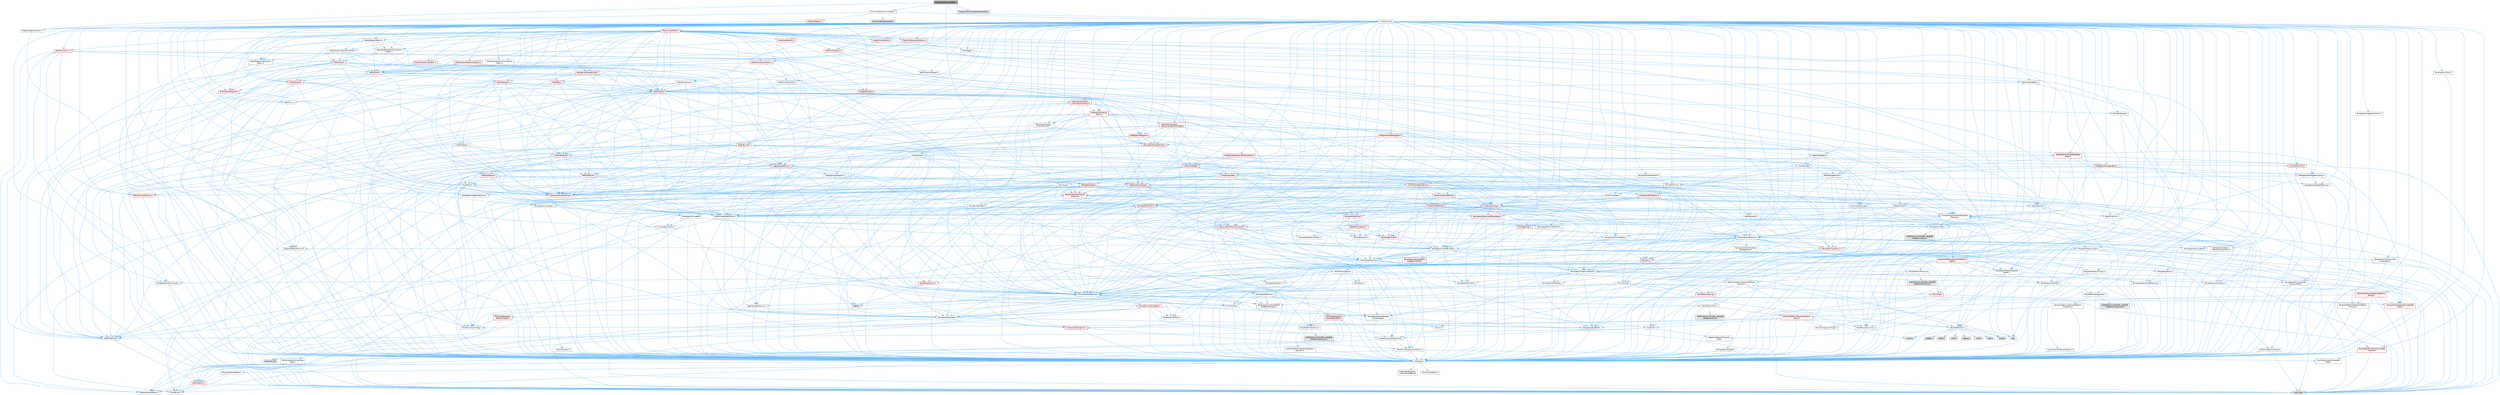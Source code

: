 digraph "FileServerCommandlet.h"
{
 // INTERACTIVE_SVG=YES
 // LATEX_PDF_SIZE
  bgcolor="transparent";
  edge [fontname=Helvetica,fontsize=10,labelfontname=Helvetica,labelfontsize=10];
  node [fontname=Helvetica,fontsize=10,shape=box,height=0.2,width=0.4];
  Node1 [id="Node000001",label="FileServerCommandlet.h",height=0.2,width=0.4,color="gray40", fillcolor="grey60", style="filled", fontcolor="black",tooltip=" "];
  Node1 -> Node2 [id="edge1_Node000001_Node000002",color="steelblue1",style="solid",tooltip=" "];
  Node2 [id="Node000002",label="CoreMinimal.h",height=0.2,width=0.4,color="grey40", fillcolor="white", style="filled",URL="$d7/d67/CoreMinimal_8h.html",tooltip=" "];
  Node2 -> Node3 [id="edge2_Node000002_Node000003",color="steelblue1",style="solid",tooltip=" "];
  Node3 [id="Node000003",label="CoreTypes.h",height=0.2,width=0.4,color="grey40", fillcolor="white", style="filled",URL="$dc/dec/CoreTypes_8h.html",tooltip=" "];
  Node3 -> Node4 [id="edge3_Node000003_Node000004",color="steelblue1",style="solid",tooltip=" "];
  Node4 [id="Node000004",label="HAL/Platform.h",height=0.2,width=0.4,color="red", fillcolor="#FFF0F0", style="filled",URL="$d9/dd0/Platform_8h.html",tooltip=" "];
  Node4 -> Node5 [id="edge4_Node000004_Node000005",color="steelblue1",style="solid",tooltip=" "];
  Node5 [id="Node000005",label="Misc/Build.h",height=0.2,width=0.4,color="grey40", fillcolor="white", style="filled",URL="$d3/dbb/Build_8h.html",tooltip=" "];
  Node4 -> Node7 [id="edge5_Node000004_Node000007",color="steelblue1",style="solid",tooltip=" "];
  Node7 [id="Node000007",label="type_traits",height=0.2,width=0.4,color="grey60", fillcolor="#E0E0E0", style="filled",tooltip=" "];
  Node4 -> Node8 [id="edge6_Node000004_Node000008",color="steelblue1",style="solid",tooltip=" "];
  Node8 [id="Node000008",label="PreprocessorHelpers.h",height=0.2,width=0.4,color="grey40", fillcolor="white", style="filled",URL="$db/ddb/PreprocessorHelpers_8h.html",tooltip=" "];
  Node3 -> Node14 [id="edge7_Node000003_Node000014",color="steelblue1",style="solid",tooltip=" "];
  Node14 [id="Node000014",label="ProfilingDebugging\l/UMemoryDefines.h",height=0.2,width=0.4,color="grey40", fillcolor="white", style="filled",URL="$d2/da2/UMemoryDefines_8h.html",tooltip=" "];
  Node3 -> Node15 [id="edge8_Node000003_Node000015",color="steelblue1",style="solid",tooltip=" "];
  Node15 [id="Node000015",label="Misc/CoreMiscDefines.h",height=0.2,width=0.4,color="grey40", fillcolor="white", style="filled",URL="$da/d38/CoreMiscDefines_8h.html",tooltip=" "];
  Node15 -> Node4 [id="edge9_Node000015_Node000004",color="steelblue1",style="solid",tooltip=" "];
  Node15 -> Node8 [id="edge10_Node000015_Node000008",color="steelblue1",style="solid",tooltip=" "];
  Node3 -> Node16 [id="edge11_Node000003_Node000016",color="steelblue1",style="solid",tooltip=" "];
  Node16 [id="Node000016",label="Misc/CoreDefines.h",height=0.2,width=0.4,color="grey40", fillcolor="white", style="filled",URL="$d3/dd2/CoreDefines_8h.html",tooltip=" "];
  Node2 -> Node17 [id="edge12_Node000002_Node000017",color="steelblue1",style="solid",tooltip=" "];
  Node17 [id="Node000017",label="CoreFwd.h",height=0.2,width=0.4,color="grey40", fillcolor="white", style="filled",URL="$d1/d1e/CoreFwd_8h.html",tooltip=" "];
  Node17 -> Node3 [id="edge13_Node000017_Node000003",color="steelblue1",style="solid",tooltip=" "];
  Node17 -> Node18 [id="edge14_Node000017_Node000018",color="steelblue1",style="solid",tooltip=" "];
  Node18 [id="Node000018",label="Containers/ContainersFwd.h",height=0.2,width=0.4,color="grey40", fillcolor="white", style="filled",URL="$d4/d0a/ContainersFwd_8h.html",tooltip=" "];
  Node18 -> Node4 [id="edge15_Node000018_Node000004",color="steelblue1",style="solid",tooltip=" "];
  Node18 -> Node3 [id="edge16_Node000018_Node000003",color="steelblue1",style="solid",tooltip=" "];
  Node18 -> Node19 [id="edge17_Node000018_Node000019",color="steelblue1",style="solid",tooltip=" "];
  Node19 [id="Node000019",label="Traits/IsContiguousContainer.h",height=0.2,width=0.4,color="grey40", fillcolor="white", style="filled",URL="$d5/d3c/IsContiguousContainer_8h.html",tooltip=" "];
  Node19 -> Node3 [id="edge18_Node000019_Node000003",color="steelblue1",style="solid",tooltip=" "];
  Node19 -> Node20 [id="edge19_Node000019_Node000020",color="steelblue1",style="solid",tooltip=" "];
  Node20 [id="Node000020",label="Misc/StaticAssertComplete\lType.h",height=0.2,width=0.4,color="grey40", fillcolor="white", style="filled",URL="$d5/d4e/StaticAssertCompleteType_8h.html",tooltip=" "];
  Node19 -> Node21 [id="edge20_Node000019_Node000021",color="steelblue1",style="solid",tooltip=" "];
  Node21 [id="Node000021",label="initializer_list",height=0.2,width=0.4,color="grey60", fillcolor="#E0E0E0", style="filled",tooltip=" "];
  Node17 -> Node22 [id="edge21_Node000017_Node000022",color="steelblue1",style="solid",tooltip=" "];
  Node22 [id="Node000022",label="Math/MathFwd.h",height=0.2,width=0.4,color="grey40", fillcolor="white", style="filled",URL="$d2/d10/MathFwd_8h.html",tooltip=" "];
  Node22 -> Node4 [id="edge22_Node000022_Node000004",color="steelblue1",style="solid",tooltip=" "];
  Node17 -> Node23 [id="edge23_Node000017_Node000023",color="steelblue1",style="solid",tooltip=" "];
  Node23 [id="Node000023",label="UObject/UObjectHierarchy\lFwd.h",height=0.2,width=0.4,color="grey40", fillcolor="white", style="filled",URL="$d3/d13/UObjectHierarchyFwd_8h.html",tooltip=" "];
  Node2 -> Node23 [id="edge24_Node000002_Node000023",color="steelblue1",style="solid",tooltip=" "];
  Node2 -> Node18 [id="edge25_Node000002_Node000018",color="steelblue1",style="solid",tooltip=" "];
  Node2 -> Node24 [id="edge26_Node000002_Node000024",color="steelblue1",style="solid",tooltip=" "];
  Node24 [id="Node000024",label="Misc/VarArgs.h",height=0.2,width=0.4,color="grey40", fillcolor="white", style="filled",URL="$d5/d6f/VarArgs_8h.html",tooltip=" "];
  Node24 -> Node3 [id="edge27_Node000024_Node000003",color="steelblue1",style="solid",tooltip=" "];
  Node2 -> Node25 [id="edge28_Node000002_Node000025",color="steelblue1",style="solid",tooltip=" "];
  Node25 [id="Node000025",label="Logging/LogVerbosity.h",height=0.2,width=0.4,color="grey40", fillcolor="white", style="filled",URL="$d2/d8f/LogVerbosity_8h.html",tooltip=" "];
  Node25 -> Node3 [id="edge29_Node000025_Node000003",color="steelblue1",style="solid",tooltip=" "];
  Node2 -> Node26 [id="edge30_Node000002_Node000026",color="steelblue1",style="solid",tooltip=" "];
  Node26 [id="Node000026",label="Misc/OutputDevice.h",height=0.2,width=0.4,color="grey40", fillcolor="white", style="filled",URL="$d7/d32/OutputDevice_8h.html",tooltip=" "];
  Node26 -> Node17 [id="edge31_Node000026_Node000017",color="steelblue1",style="solid",tooltip=" "];
  Node26 -> Node3 [id="edge32_Node000026_Node000003",color="steelblue1",style="solid",tooltip=" "];
  Node26 -> Node25 [id="edge33_Node000026_Node000025",color="steelblue1",style="solid",tooltip=" "];
  Node26 -> Node24 [id="edge34_Node000026_Node000024",color="steelblue1",style="solid",tooltip=" "];
  Node26 -> Node27 [id="edge35_Node000026_Node000027",color="steelblue1",style="solid",tooltip=" "];
  Node27 [id="Node000027",label="Templates/IsArrayOrRefOf\lTypeByPredicate.h",height=0.2,width=0.4,color="grey40", fillcolor="white", style="filled",URL="$d6/da1/IsArrayOrRefOfTypeByPredicate_8h.html",tooltip=" "];
  Node27 -> Node3 [id="edge36_Node000027_Node000003",color="steelblue1",style="solid",tooltip=" "];
  Node26 -> Node28 [id="edge37_Node000026_Node000028",color="steelblue1",style="solid",tooltip=" "];
  Node28 [id="Node000028",label="Templates/IsValidVariadic\lFunctionArg.h",height=0.2,width=0.4,color="grey40", fillcolor="white", style="filled",URL="$d0/dc8/IsValidVariadicFunctionArg_8h.html",tooltip=" "];
  Node28 -> Node3 [id="edge38_Node000028_Node000003",color="steelblue1",style="solid",tooltip=" "];
  Node28 -> Node29 [id="edge39_Node000028_Node000029",color="steelblue1",style="solid",tooltip=" "];
  Node29 [id="Node000029",label="IsEnum.h",height=0.2,width=0.4,color="grey40", fillcolor="white", style="filled",URL="$d4/de5/IsEnum_8h.html",tooltip=" "];
  Node28 -> Node7 [id="edge40_Node000028_Node000007",color="steelblue1",style="solid",tooltip=" "];
  Node26 -> Node30 [id="edge41_Node000026_Node000030",color="steelblue1",style="solid",tooltip=" "];
  Node30 [id="Node000030",label="Traits/IsCharEncodingCompatible\lWith.h",height=0.2,width=0.4,color="red", fillcolor="#FFF0F0", style="filled",URL="$df/dd1/IsCharEncodingCompatibleWith_8h.html",tooltip=" "];
  Node30 -> Node7 [id="edge42_Node000030_Node000007",color="steelblue1",style="solid",tooltip=" "];
  Node2 -> Node32 [id="edge43_Node000002_Node000032",color="steelblue1",style="solid",tooltip=" "];
  Node32 [id="Node000032",label="HAL/PlatformCrt.h",height=0.2,width=0.4,color="grey40", fillcolor="white", style="filled",URL="$d8/d75/PlatformCrt_8h.html",tooltip=" "];
  Node32 -> Node33 [id="edge44_Node000032_Node000033",color="steelblue1",style="solid",tooltip=" "];
  Node33 [id="Node000033",label="new",height=0.2,width=0.4,color="grey60", fillcolor="#E0E0E0", style="filled",tooltip=" "];
  Node32 -> Node34 [id="edge45_Node000032_Node000034",color="steelblue1",style="solid",tooltip=" "];
  Node34 [id="Node000034",label="wchar.h",height=0.2,width=0.4,color="grey60", fillcolor="#E0E0E0", style="filled",tooltip=" "];
  Node32 -> Node35 [id="edge46_Node000032_Node000035",color="steelblue1",style="solid",tooltip=" "];
  Node35 [id="Node000035",label="stddef.h",height=0.2,width=0.4,color="grey60", fillcolor="#E0E0E0", style="filled",tooltip=" "];
  Node32 -> Node36 [id="edge47_Node000032_Node000036",color="steelblue1",style="solid",tooltip=" "];
  Node36 [id="Node000036",label="stdlib.h",height=0.2,width=0.4,color="grey60", fillcolor="#E0E0E0", style="filled",tooltip=" "];
  Node32 -> Node37 [id="edge48_Node000032_Node000037",color="steelblue1",style="solid",tooltip=" "];
  Node37 [id="Node000037",label="stdio.h",height=0.2,width=0.4,color="grey60", fillcolor="#E0E0E0", style="filled",tooltip=" "];
  Node32 -> Node38 [id="edge49_Node000032_Node000038",color="steelblue1",style="solid",tooltip=" "];
  Node38 [id="Node000038",label="stdarg.h",height=0.2,width=0.4,color="grey60", fillcolor="#E0E0E0", style="filled",tooltip=" "];
  Node32 -> Node39 [id="edge50_Node000032_Node000039",color="steelblue1",style="solid",tooltip=" "];
  Node39 [id="Node000039",label="math.h",height=0.2,width=0.4,color="grey60", fillcolor="#E0E0E0", style="filled",tooltip=" "];
  Node32 -> Node40 [id="edge51_Node000032_Node000040",color="steelblue1",style="solid",tooltip=" "];
  Node40 [id="Node000040",label="float.h",height=0.2,width=0.4,color="grey60", fillcolor="#E0E0E0", style="filled",tooltip=" "];
  Node32 -> Node41 [id="edge52_Node000032_Node000041",color="steelblue1",style="solid",tooltip=" "];
  Node41 [id="Node000041",label="string.h",height=0.2,width=0.4,color="grey60", fillcolor="#E0E0E0", style="filled",tooltip=" "];
  Node2 -> Node42 [id="edge53_Node000002_Node000042",color="steelblue1",style="solid",tooltip=" "];
  Node42 [id="Node000042",label="HAL/PlatformMisc.h",height=0.2,width=0.4,color="grey40", fillcolor="white", style="filled",URL="$d0/df5/PlatformMisc_8h.html",tooltip=" "];
  Node42 -> Node3 [id="edge54_Node000042_Node000003",color="steelblue1",style="solid",tooltip=" "];
  Node42 -> Node43 [id="edge55_Node000042_Node000043",color="steelblue1",style="solid",tooltip=" "];
  Node43 [id="Node000043",label="GenericPlatform/GenericPlatform\lMisc.h",height=0.2,width=0.4,color="red", fillcolor="#FFF0F0", style="filled",URL="$db/d9a/GenericPlatformMisc_8h.html",tooltip=" "];
  Node43 -> Node44 [id="edge56_Node000043_Node000044",color="steelblue1",style="solid",tooltip=" "];
  Node44 [id="Node000044",label="Containers/StringFwd.h",height=0.2,width=0.4,color="red", fillcolor="#FFF0F0", style="filled",URL="$df/d37/StringFwd_8h.html",tooltip=" "];
  Node44 -> Node3 [id="edge57_Node000044_Node000003",color="steelblue1",style="solid",tooltip=" "];
  Node44 -> Node19 [id="edge58_Node000044_Node000019",color="steelblue1",style="solid",tooltip=" "];
  Node43 -> Node17 [id="edge59_Node000043_Node000017",color="steelblue1",style="solid",tooltip=" "];
  Node43 -> Node3 [id="edge60_Node000043_Node000003",color="steelblue1",style="solid",tooltip=" "];
  Node43 -> Node32 [id="edge61_Node000043_Node000032",color="steelblue1",style="solid",tooltip=" "];
  Node43 -> Node47 [id="edge62_Node000043_Node000047",color="steelblue1",style="solid",tooltip=" "];
  Node47 [id="Node000047",label="Math/NumericLimits.h",height=0.2,width=0.4,color="grey40", fillcolor="white", style="filled",URL="$df/d1b/NumericLimits_8h.html",tooltip=" "];
  Node47 -> Node3 [id="edge63_Node000047_Node000003",color="steelblue1",style="solid",tooltip=" "];
  Node43 -> Node48 [id="edge64_Node000043_Node000048",color="steelblue1",style="solid",tooltip=" "];
  Node48 [id="Node000048",label="Misc/CompressionFlags.h",height=0.2,width=0.4,color="grey40", fillcolor="white", style="filled",URL="$d9/d76/CompressionFlags_8h.html",tooltip=" "];
  Node43 -> Node49 [id="edge65_Node000043_Node000049",color="steelblue1",style="solid",tooltip=" "];
  Node49 [id="Node000049",label="Misc/EnumClassFlags.h",height=0.2,width=0.4,color="grey40", fillcolor="white", style="filled",URL="$d8/de7/EnumClassFlags_8h.html",tooltip=" "];
  Node42 -> Node52 [id="edge66_Node000042_Node000052",color="steelblue1",style="solid",tooltip=" "];
  Node52 [id="Node000052",label="COMPILED_PLATFORM_HEADER\l(PlatformMisc.h)",height=0.2,width=0.4,color="grey60", fillcolor="#E0E0E0", style="filled",tooltip=" "];
  Node42 -> Node53 [id="edge67_Node000042_Node000053",color="steelblue1",style="solid",tooltip=" "];
  Node53 [id="Node000053",label="ProfilingDebugging\l/CpuProfilerTrace.h",height=0.2,width=0.4,color="red", fillcolor="#FFF0F0", style="filled",URL="$da/dcb/CpuProfilerTrace_8h.html",tooltip=" "];
  Node53 -> Node3 [id="edge68_Node000053_Node000003",color="steelblue1",style="solid",tooltip=" "];
  Node53 -> Node18 [id="edge69_Node000053_Node000018",color="steelblue1",style="solid",tooltip=" "];
  Node53 -> Node54 [id="edge70_Node000053_Node000054",color="steelblue1",style="solid",tooltip=" "];
  Node54 [id="Node000054",label="HAL/PlatformAtomics.h",height=0.2,width=0.4,color="grey40", fillcolor="white", style="filled",URL="$d3/d36/PlatformAtomics_8h.html",tooltip=" "];
  Node54 -> Node3 [id="edge71_Node000054_Node000003",color="steelblue1",style="solid",tooltip=" "];
  Node54 -> Node55 [id="edge72_Node000054_Node000055",color="steelblue1",style="solid",tooltip=" "];
  Node55 [id="Node000055",label="GenericPlatform/GenericPlatform\lAtomics.h",height=0.2,width=0.4,color="grey40", fillcolor="white", style="filled",URL="$da/d72/GenericPlatformAtomics_8h.html",tooltip=" "];
  Node55 -> Node3 [id="edge73_Node000055_Node000003",color="steelblue1",style="solid",tooltip=" "];
  Node54 -> Node56 [id="edge74_Node000054_Node000056",color="steelblue1",style="solid",tooltip=" "];
  Node56 [id="Node000056",label="COMPILED_PLATFORM_HEADER\l(PlatformAtomics.h)",height=0.2,width=0.4,color="grey60", fillcolor="#E0E0E0", style="filled",tooltip=" "];
  Node53 -> Node8 [id="edge75_Node000053_Node000008",color="steelblue1",style="solid",tooltip=" "];
  Node53 -> Node5 [id="edge76_Node000053_Node000005",color="steelblue1",style="solid",tooltip=" "];
  Node2 -> Node61 [id="edge77_Node000002_Node000061",color="steelblue1",style="solid",tooltip=" "];
  Node61 [id="Node000061",label="Misc/AssertionMacros.h",height=0.2,width=0.4,color="grey40", fillcolor="white", style="filled",URL="$d0/dfa/AssertionMacros_8h.html",tooltip=" "];
  Node61 -> Node3 [id="edge78_Node000061_Node000003",color="steelblue1",style="solid",tooltip=" "];
  Node61 -> Node4 [id="edge79_Node000061_Node000004",color="steelblue1",style="solid",tooltip=" "];
  Node61 -> Node42 [id="edge80_Node000061_Node000042",color="steelblue1",style="solid",tooltip=" "];
  Node61 -> Node8 [id="edge81_Node000061_Node000008",color="steelblue1",style="solid",tooltip=" "];
  Node61 -> Node62 [id="edge82_Node000061_Node000062",color="steelblue1",style="solid",tooltip=" "];
  Node62 [id="Node000062",label="Templates/EnableIf.h",height=0.2,width=0.4,color="grey40", fillcolor="white", style="filled",URL="$d7/d60/EnableIf_8h.html",tooltip=" "];
  Node62 -> Node3 [id="edge83_Node000062_Node000003",color="steelblue1",style="solid",tooltip=" "];
  Node61 -> Node27 [id="edge84_Node000061_Node000027",color="steelblue1",style="solid",tooltip=" "];
  Node61 -> Node28 [id="edge85_Node000061_Node000028",color="steelblue1",style="solid",tooltip=" "];
  Node61 -> Node30 [id="edge86_Node000061_Node000030",color="steelblue1",style="solid",tooltip=" "];
  Node61 -> Node24 [id="edge87_Node000061_Node000024",color="steelblue1",style="solid",tooltip=" "];
  Node61 -> Node63 [id="edge88_Node000061_Node000063",color="steelblue1",style="solid",tooltip=" "];
  Node63 [id="Node000063",label="String/FormatStringSan.h",height=0.2,width=0.4,color="red", fillcolor="#FFF0F0", style="filled",URL="$d3/d8b/FormatStringSan_8h.html",tooltip=" "];
  Node63 -> Node7 [id="edge89_Node000063_Node000007",color="steelblue1",style="solid",tooltip=" "];
  Node63 -> Node3 [id="edge90_Node000063_Node000003",color="steelblue1",style="solid",tooltip=" "];
  Node63 -> Node64 [id="edge91_Node000063_Node000064",color="steelblue1",style="solid",tooltip=" "];
  Node64 [id="Node000064",label="Templates/Requires.h",height=0.2,width=0.4,color="grey40", fillcolor="white", style="filled",URL="$dc/d96/Requires_8h.html",tooltip=" "];
  Node64 -> Node62 [id="edge92_Node000064_Node000062",color="steelblue1",style="solid",tooltip=" "];
  Node64 -> Node7 [id="edge93_Node000064_Node000007",color="steelblue1",style="solid",tooltip=" "];
  Node63 -> Node65 [id="edge94_Node000063_Node000065",color="steelblue1",style="solid",tooltip=" "];
  Node65 [id="Node000065",label="Templates/Identity.h",height=0.2,width=0.4,color="grey40", fillcolor="white", style="filled",URL="$d0/dd5/Identity_8h.html",tooltip=" "];
  Node63 -> Node28 [id="edge95_Node000063_Node000028",color="steelblue1",style="solid",tooltip=" "];
  Node63 -> Node18 [id="edge96_Node000063_Node000018",color="steelblue1",style="solid",tooltip=" "];
  Node61 -> Node69 [id="edge97_Node000061_Node000069",color="steelblue1",style="solid",tooltip=" "];
  Node69 [id="Node000069",label="atomic",height=0.2,width=0.4,color="grey60", fillcolor="#E0E0E0", style="filled",tooltip=" "];
  Node2 -> Node70 [id="edge98_Node000002_Node000070",color="steelblue1",style="solid",tooltip=" "];
  Node70 [id="Node000070",label="Templates/IsPointer.h",height=0.2,width=0.4,color="grey40", fillcolor="white", style="filled",URL="$d7/d05/IsPointer_8h.html",tooltip=" "];
  Node70 -> Node3 [id="edge99_Node000070_Node000003",color="steelblue1",style="solid",tooltip=" "];
  Node2 -> Node71 [id="edge100_Node000002_Node000071",color="steelblue1",style="solid",tooltip=" "];
  Node71 [id="Node000071",label="HAL/PlatformMemory.h",height=0.2,width=0.4,color="grey40", fillcolor="white", style="filled",URL="$de/d68/PlatformMemory_8h.html",tooltip=" "];
  Node71 -> Node3 [id="edge101_Node000071_Node000003",color="steelblue1",style="solid",tooltip=" "];
  Node71 -> Node72 [id="edge102_Node000071_Node000072",color="steelblue1",style="solid",tooltip=" "];
  Node72 [id="Node000072",label="GenericPlatform/GenericPlatform\lMemory.h",height=0.2,width=0.4,color="grey40", fillcolor="white", style="filled",URL="$dd/d22/GenericPlatformMemory_8h.html",tooltip=" "];
  Node72 -> Node17 [id="edge103_Node000072_Node000017",color="steelblue1",style="solid",tooltip=" "];
  Node72 -> Node3 [id="edge104_Node000072_Node000003",color="steelblue1",style="solid",tooltip=" "];
  Node72 -> Node73 [id="edge105_Node000072_Node000073",color="steelblue1",style="solid",tooltip=" "];
  Node73 [id="Node000073",label="HAL/PlatformString.h",height=0.2,width=0.4,color="red", fillcolor="#FFF0F0", style="filled",URL="$db/db5/PlatformString_8h.html",tooltip=" "];
  Node73 -> Node3 [id="edge106_Node000073_Node000003",color="steelblue1",style="solid",tooltip=" "];
  Node72 -> Node41 [id="edge107_Node000072_Node000041",color="steelblue1",style="solid",tooltip=" "];
  Node72 -> Node34 [id="edge108_Node000072_Node000034",color="steelblue1",style="solid",tooltip=" "];
  Node71 -> Node75 [id="edge109_Node000071_Node000075",color="steelblue1",style="solid",tooltip=" "];
  Node75 [id="Node000075",label="COMPILED_PLATFORM_HEADER\l(PlatformMemory.h)",height=0.2,width=0.4,color="grey60", fillcolor="#E0E0E0", style="filled",tooltip=" "];
  Node2 -> Node54 [id="edge110_Node000002_Node000054",color="steelblue1",style="solid",tooltip=" "];
  Node2 -> Node76 [id="edge111_Node000002_Node000076",color="steelblue1",style="solid",tooltip=" "];
  Node76 [id="Node000076",label="Misc/Exec.h",height=0.2,width=0.4,color="grey40", fillcolor="white", style="filled",URL="$de/ddb/Exec_8h.html",tooltip=" "];
  Node76 -> Node3 [id="edge112_Node000076_Node000003",color="steelblue1",style="solid",tooltip=" "];
  Node76 -> Node61 [id="edge113_Node000076_Node000061",color="steelblue1",style="solid",tooltip=" "];
  Node2 -> Node77 [id="edge114_Node000002_Node000077",color="steelblue1",style="solid",tooltip=" "];
  Node77 [id="Node000077",label="HAL/MemoryBase.h",height=0.2,width=0.4,color="grey40", fillcolor="white", style="filled",URL="$d6/d9f/MemoryBase_8h.html",tooltip=" "];
  Node77 -> Node3 [id="edge115_Node000077_Node000003",color="steelblue1",style="solid",tooltip=" "];
  Node77 -> Node54 [id="edge116_Node000077_Node000054",color="steelblue1",style="solid",tooltip=" "];
  Node77 -> Node32 [id="edge117_Node000077_Node000032",color="steelblue1",style="solid",tooltip=" "];
  Node77 -> Node76 [id="edge118_Node000077_Node000076",color="steelblue1",style="solid",tooltip=" "];
  Node77 -> Node26 [id="edge119_Node000077_Node000026",color="steelblue1",style="solid",tooltip=" "];
  Node77 -> Node78 [id="edge120_Node000077_Node000078",color="steelblue1",style="solid",tooltip=" "];
  Node78 [id="Node000078",label="Templates/Atomic.h",height=0.2,width=0.4,color="red", fillcolor="#FFF0F0", style="filled",URL="$d3/d91/Atomic_8h.html",tooltip=" "];
  Node78 -> Node69 [id="edge121_Node000078_Node000069",color="steelblue1",style="solid",tooltip=" "];
  Node2 -> Node87 [id="edge122_Node000002_Node000087",color="steelblue1",style="solid",tooltip=" "];
  Node87 [id="Node000087",label="HAL/UnrealMemory.h",height=0.2,width=0.4,color="grey40", fillcolor="white", style="filled",URL="$d9/d96/UnrealMemory_8h.html",tooltip=" "];
  Node87 -> Node3 [id="edge123_Node000087_Node000003",color="steelblue1",style="solid",tooltip=" "];
  Node87 -> Node72 [id="edge124_Node000087_Node000072",color="steelblue1",style="solid",tooltip=" "];
  Node87 -> Node77 [id="edge125_Node000087_Node000077",color="steelblue1",style="solid",tooltip=" "];
  Node87 -> Node71 [id="edge126_Node000087_Node000071",color="steelblue1",style="solid",tooltip=" "];
  Node87 -> Node88 [id="edge127_Node000087_Node000088",color="steelblue1",style="solid",tooltip=" "];
  Node88 [id="Node000088",label="ProfilingDebugging\l/MemoryTrace.h",height=0.2,width=0.4,color="red", fillcolor="#FFF0F0", style="filled",URL="$da/dd7/MemoryTrace_8h.html",tooltip=" "];
  Node88 -> Node4 [id="edge128_Node000088_Node000004",color="steelblue1",style="solid",tooltip=" "];
  Node88 -> Node49 [id="edge129_Node000088_Node000049",color="steelblue1",style="solid",tooltip=" "];
  Node87 -> Node70 [id="edge130_Node000087_Node000070",color="steelblue1",style="solid",tooltip=" "];
  Node2 -> Node89 [id="edge131_Node000002_Node000089",color="steelblue1",style="solid",tooltip=" "];
  Node89 [id="Node000089",label="Templates/IsArithmetic.h",height=0.2,width=0.4,color="grey40", fillcolor="white", style="filled",URL="$d2/d5d/IsArithmetic_8h.html",tooltip=" "];
  Node89 -> Node3 [id="edge132_Node000089_Node000003",color="steelblue1",style="solid",tooltip=" "];
  Node2 -> Node83 [id="edge133_Node000002_Node000083",color="steelblue1",style="solid",tooltip=" "];
  Node83 [id="Node000083",label="Templates/AndOrNot.h",height=0.2,width=0.4,color="grey40", fillcolor="white", style="filled",URL="$db/d0a/AndOrNot_8h.html",tooltip=" "];
  Node83 -> Node3 [id="edge134_Node000083_Node000003",color="steelblue1",style="solid",tooltip=" "];
  Node2 -> Node90 [id="edge135_Node000002_Node000090",color="steelblue1",style="solid",tooltip=" "];
  Node90 [id="Node000090",label="Templates/IsPODType.h",height=0.2,width=0.4,color="grey40", fillcolor="white", style="filled",URL="$d7/db1/IsPODType_8h.html",tooltip=" "];
  Node90 -> Node3 [id="edge136_Node000090_Node000003",color="steelblue1",style="solid",tooltip=" "];
  Node2 -> Node91 [id="edge137_Node000002_Node000091",color="steelblue1",style="solid",tooltip=" "];
  Node91 [id="Node000091",label="Templates/IsUECoreType.h",height=0.2,width=0.4,color="grey40", fillcolor="white", style="filled",URL="$d1/db8/IsUECoreType_8h.html",tooltip=" "];
  Node91 -> Node3 [id="edge138_Node000091_Node000003",color="steelblue1",style="solid",tooltip=" "];
  Node91 -> Node7 [id="edge139_Node000091_Node000007",color="steelblue1",style="solid",tooltip=" "];
  Node2 -> Node84 [id="edge140_Node000002_Node000084",color="steelblue1",style="solid",tooltip=" "];
  Node84 [id="Node000084",label="Templates/IsTriviallyCopy\lConstructible.h",height=0.2,width=0.4,color="grey40", fillcolor="white", style="filled",URL="$d3/d78/IsTriviallyCopyConstructible_8h.html",tooltip=" "];
  Node84 -> Node3 [id="edge141_Node000084_Node000003",color="steelblue1",style="solid",tooltip=" "];
  Node84 -> Node7 [id="edge142_Node000084_Node000007",color="steelblue1",style="solid",tooltip=" "];
  Node2 -> Node92 [id="edge143_Node000002_Node000092",color="steelblue1",style="solid",tooltip=" "];
  Node92 [id="Node000092",label="Templates/UnrealTypeTraits.h",height=0.2,width=0.4,color="grey40", fillcolor="white", style="filled",URL="$d2/d2d/UnrealTypeTraits_8h.html",tooltip=" "];
  Node92 -> Node3 [id="edge144_Node000092_Node000003",color="steelblue1",style="solid",tooltip=" "];
  Node92 -> Node70 [id="edge145_Node000092_Node000070",color="steelblue1",style="solid",tooltip=" "];
  Node92 -> Node61 [id="edge146_Node000092_Node000061",color="steelblue1",style="solid",tooltip=" "];
  Node92 -> Node83 [id="edge147_Node000092_Node000083",color="steelblue1",style="solid",tooltip=" "];
  Node92 -> Node62 [id="edge148_Node000092_Node000062",color="steelblue1",style="solid",tooltip=" "];
  Node92 -> Node89 [id="edge149_Node000092_Node000089",color="steelblue1",style="solid",tooltip=" "];
  Node92 -> Node29 [id="edge150_Node000092_Node000029",color="steelblue1",style="solid",tooltip=" "];
  Node92 -> Node93 [id="edge151_Node000092_Node000093",color="steelblue1",style="solid",tooltip=" "];
  Node93 [id="Node000093",label="Templates/Models.h",height=0.2,width=0.4,color="grey40", fillcolor="white", style="filled",URL="$d3/d0c/Models_8h.html",tooltip=" "];
  Node93 -> Node65 [id="edge152_Node000093_Node000065",color="steelblue1",style="solid",tooltip=" "];
  Node92 -> Node90 [id="edge153_Node000092_Node000090",color="steelblue1",style="solid",tooltip=" "];
  Node92 -> Node91 [id="edge154_Node000092_Node000091",color="steelblue1",style="solid",tooltip=" "];
  Node92 -> Node84 [id="edge155_Node000092_Node000084",color="steelblue1",style="solid",tooltip=" "];
  Node2 -> Node62 [id="edge156_Node000002_Node000062",color="steelblue1",style="solid",tooltip=" "];
  Node2 -> Node94 [id="edge157_Node000002_Node000094",color="steelblue1",style="solid",tooltip=" "];
  Node94 [id="Node000094",label="Templates/RemoveReference.h",height=0.2,width=0.4,color="grey40", fillcolor="white", style="filled",URL="$da/dbe/RemoveReference_8h.html",tooltip=" "];
  Node94 -> Node3 [id="edge158_Node000094_Node000003",color="steelblue1",style="solid",tooltip=" "];
  Node2 -> Node95 [id="edge159_Node000002_Node000095",color="steelblue1",style="solid",tooltip=" "];
  Node95 [id="Node000095",label="Templates/IntegralConstant.h",height=0.2,width=0.4,color="grey40", fillcolor="white", style="filled",URL="$db/d1b/IntegralConstant_8h.html",tooltip=" "];
  Node95 -> Node3 [id="edge160_Node000095_Node000003",color="steelblue1",style="solid",tooltip=" "];
  Node2 -> Node96 [id="edge161_Node000002_Node000096",color="steelblue1",style="solid",tooltip=" "];
  Node96 [id="Node000096",label="Templates/IsClass.h",height=0.2,width=0.4,color="grey40", fillcolor="white", style="filled",URL="$db/dcb/IsClass_8h.html",tooltip=" "];
  Node96 -> Node3 [id="edge162_Node000096_Node000003",color="steelblue1",style="solid",tooltip=" "];
  Node2 -> Node97 [id="edge163_Node000002_Node000097",color="steelblue1",style="solid",tooltip=" "];
  Node97 [id="Node000097",label="Templates/TypeCompatible\lBytes.h",height=0.2,width=0.4,color="grey40", fillcolor="white", style="filled",URL="$df/d0a/TypeCompatibleBytes_8h.html",tooltip=" "];
  Node97 -> Node3 [id="edge164_Node000097_Node000003",color="steelblue1",style="solid",tooltip=" "];
  Node97 -> Node41 [id="edge165_Node000097_Node000041",color="steelblue1",style="solid",tooltip=" "];
  Node97 -> Node33 [id="edge166_Node000097_Node000033",color="steelblue1",style="solid",tooltip=" "];
  Node97 -> Node7 [id="edge167_Node000097_Node000007",color="steelblue1",style="solid",tooltip=" "];
  Node2 -> Node19 [id="edge168_Node000002_Node000019",color="steelblue1",style="solid",tooltip=" "];
  Node2 -> Node98 [id="edge169_Node000002_Node000098",color="steelblue1",style="solid",tooltip=" "];
  Node98 [id="Node000098",label="Templates/UnrealTemplate.h",height=0.2,width=0.4,color="grey40", fillcolor="white", style="filled",URL="$d4/d24/UnrealTemplate_8h.html",tooltip=" "];
  Node98 -> Node3 [id="edge170_Node000098_Node000003",color="steelblue1",style="solid",tooltip=" "];
  Node98 -> Node70 [id="edge171_Node000098_Node000070",color="steelblue1",style="solid",tooltip=" "];
  Node98 -> Node87 [id="edge172_Node000098_Node000087",color="steelblue1",style="solid",tooltip=" "];
  Node98 -> Node99 [id="edge173_Node000098_Node000099",color="steelblue1",style="solid",tooltip=" "];
  Node99 [id="Node000099",label="Templates/CopyQualifiers\lAndRefsFromTo.h",height=0.2,width=0.4,color="red", fillcolor="#FFF0F0", style="filled",URL="$d3/db3/CopyQualifiersAndRefsFromTo_8h.html",tooltip=" "];
  Node98 -> Node92 [id="edge174_Node000098_Node000092",color="steelblue1",style="solid",tooltip=" "];
  Node98 -> Node94 [id="edge175_Node000098_Node000094",color="steelblue1",style="solid",tooltip=" "];
  Node98 -> Node64 [id="edge176_Node000098_Node000064",color="steelblue1",style="solid",tooltip=" "];
  Node98 -> Node97 [id="edge177_Node000098_Node000097",color="steelblue1",style="solid",tooltip=" "];
  Node98 -> Node65 [id="edge178_Node000098_Node000065",color="steelblue1",style="solid",tooltip=" "];
  Node98 -> Node19 [id="edge179_Node000098_Node000019",color="steelblue1",style="solid",tooltip=" "];
  Node98 -> Node101 [id="edge180_Node000098_Node000101",color="steelblue1",style="solid",tooltip=" "];
  Node101 [id="Node000101",label="Traits/UseBitwiseSwap.h",height=0.2,width=0.4,color="grey40", fillcolor="white", style="filled",URL="$db/df3/UseBitwiseSwap_8h.html",tooltip=" "];
  Node101 -> Node3 [id="edge181_Node000101_Node000003",color="steelblue1",style="solid",tooltip=" "];
  Node101 -> Node7 [id="edge182_Node000101_Node000007",color="steelblue1",style="solid",tooltip=" "];
  Node98 -> Node7 [id="edge183_Node000098_Node000007",color="steelblue1",style="solid",tooltip=" "];
  Node2 -> Node47 [id="edge184_Node000002_Node000047",color="steelblue1",style="solid",tooltip=" "];
  Node2 -> Node102 [id="edge185_Node000002_Node000102",color="steelblue1",style="solid",tooltip=" "];
  Node102 [id="Node000102",label="HAL/PlatformMath.h",height=0.2,width=0.4,color="grey40", fillcolor="white", style="filled",URL="$dc/d53/PlatformMath_8h.html",tooltip=" "];
  Node102 -> Node3 [id="edge186_Node000102_Node000003",color="steelblue1",style="solid",tooltip=" "];
  Node102 -> Node103 [id="edge187_Node000102_Node000103",color="steelblue1",style="solid",tooltip=" "];
  Node103 [id="Node000103",label="GenericPlatform/GenericPlatform\lMath.h",height=0.2,width=0.4,color="red", fillcolor="#FFF0F0", style="filled",URL="$d5/d79/GenericPlatformMath_8h.html",tooltip=" "];
  Node103 -> Node3 [id="edge188_Node000103_Node000003",color="steelblue1",style="solid",tooltip=" "];
  Node103 -> Node18 [id="edge189_Node000103_Node000018",color="steelblue1",style="solid",tooltip=" "];
  Node103 -> Node32 [id="edge190_Node000103_Node000032",color="steelblue1",style="solid",tooltip=" "];
  Node103 -> Node83 [id="edge191_Node000103_Node000083",color="steelblue1",style="solid",tooltip=" "];
  Node103 -> Node104 [id="edge192_Node000103_Node000104",color="steelblue1",style="solid",tooltip=" "];
  Node104 [id="Node000104",label="Templates/Decay.h",height=0.2,width=0.4,color="grey40", fillcolor="white", style="filled",URL="$dd/d0f/Decay_8h.html",tooltip=" "];
  Node104 -> Node3 [id="edge193_Node000104_Node000003",color="steelblue1",style="solid",tooltip=" "];
  Node104 -> Node94 [id="edge194_Node000104_Node000094",color="steelblue1",style="solid",tooltip=" "];
  Node104 -> Node7 [id="edge195_Node000104_Node000007",color="steelblue1",style="solid",tooltip=" "];
  Node103 -> Node92 [id="edge196_Node000103_Node000092",color="steelblue1",style="solid",tooltip=" "];
  Node103 -> Node64 [id="edge197_Node000103_Node000064",color="steelblue1",style="solid",tooltip=" "];
  Node103 -> Node97 [id="edge198_Node000103_Node000097",color="steelblue1",style="solid",tooltip=" "];
  Node103 -> Node7 [id="edge199_Node000103_Node000007",color="steelblue1",style="solid",tooltip=" "];
  Node102 -> Node109 [id="edge200_Node000102_Node000109",color="steelblue1",style="solid",tooltip=" "];
  Node109 [id="Node000109",label="COMPILED_PLATFORM_HEADER\l(PlatformMath.h)",height=0.2,width=0.4,color="grey60", fillcolor="#E0E0E0", style="filled",tooltip=" "];
  Node2 -> Node85 [id="edge201_Node000002_Node000085",color="steelblue1",style="solid",tooltip=" "];
  Node85 [id="Node000085",label="Templates/IsTriviallyCopy\lAssignable.h",height=0.2,width=0.4,color="grey40", fillcolor="white", style="filled",URL="$d2/df2/IsTriviallyCopyAssignable_8h.html",tooltip=" "];
  Node85 -> Node3 [id="edge202_Node000085_Node000003",color="steelblue1",style="solid",tooltip=" "];
  Node85 -> Node7 [id="edge203_Node000085_Node000007",color="steelblue1",style="solid",tooltip=" "];
  Node2 -> Node110 [id="edge204_Node000002_Node000110",color="steelblue1",style="solid",tooltip=" "];
  Node110 [id="Node000110",label="Templates/MemoryOps.h",height=0.2,width=0.4,color="grey40", fillcolor="white", style="filled",URL="$db/dea/MemoryOps_8h.html",tooltip=" "];
  Node110 -> Node3 [id="edge205_Node000110_Node000003",color="steelblue1",style="solid",tooltip=" "];
  Node110 -> Node87 [id="edge206_Node000110_Node000087",color="steelblue1",style="solid",tooltip=" "];
  Node110 -> Node85 [id="edge207_Node000110_Node000085",color="steelblue1",style="solid",tooltip=" "];
  Node110 -> Node84 [id="edge208_Node000110_Node000084",color="steelblue1",style="solid",tooltip=" "];
  Node110 -> Node64 [id="edge209_Node000110_Node000064",color="steelblue1",style="solid",tooltip=" "];
  Node110 -> Node92 [id="edge210_Node000110_Node000092",color="steelblue1",style="solid",tooltip=" "];
  Node110 -> Node101 [id="edge211_Node000110_Node000101",color="steelblue1",style="solid",tooltip=" "];
  Node110 -> Node33 [id="edge212_Node000110_Node000033",color="steelblue1",style="solid",tooltip=" "];
  Node110 -> Node7 [id="edge213_Node000110_Node000007",color="steelblue1",style="solid",tooltip=" "];
  Node2 -> Node111 [id="edge214_Node000002_Node000111",color="steelblue1",style="solid",tooltip=" "];
  Node111 [id="Node000111",label="Containers/ContainerAllocation\lPolicies.h",height=0.2,width=0.4,color="grey40", fillcolor="white", style="filled",URL="$d7/dff/ContainerAllocationPolicies_8h.html",tooltip=" "];
  Node111 -> Node3 [id="edge215_Node000111_Node000003",color="steelblue1",style="solid",tooltip=" "];
  Node111 -> Node112 [id="edge216_Node000111_Node000112",color="steelblue1",style="solid",tooltip=" "];
  Node112 [id="Node000112",label="Containers/ContainerHelpers.h",height=0.2,width=0.4,color="grey40", fillcolor="white", style="filled",URL="$d7/d33/ContainerHelpers_8h.html",tooltip=" "];
  Node112 -> Node3 [id="edge217_Node000112_Node000003",color="steelblue1",style="solid",tooltip=" "];
  Node111 -> Node111 [id="edge218_Node000111_Node000111",color="steelblue1",style="solid",tooltip=" "];
  Node111 -> Node102 [id="edge219_Node000111_Node000102",color="steelblue1",style="solid",tooltip=" "];
  Node111 -> Node87 [id="edge220_Node000111_Node000087",color="steelblue1",style="solid",tooltip=" "];
  Node111 -> Node47 [id="edge221_Node000111_Node000047",color="steelblue1",style="solid",tooltip=" "];
  Node111 -> Node61 [id="edge222_Node000111_Node000061",color="steelblue1",style="solid",tooltip=" "];
  Node111 -> Node113 [id="edge223_Node000111_Node000113",color="steelblue1",style="solid",tooltip=" "];
  Node113 [id="Node000113",label="Templates/IsPolymorphic.h",height=0.2,width=0.4,color="grey40", fillcolor="white", style="filled",URL="$dc/d20/IsPolymorphic_8h.html",tooltip=" "];
  Node111 -> Node110 [id="edge224_Node000111_Node000110",color="steelblue1",style="solid",tooltip=" "];
  Node111 -> Node97 [id="edge225_Node000111_Node000097",color="steelblue1",style="solid",tooltip=" "];
  Node111 -> Node7 [id="edge226_Node000111_Node000007",color="steelblue1",style="solid",tooltip=" "];
  Node2 -> Node114 [id="edge227_Node000002_Node000114",color="steelblue1",style="solid",tooltip=" "];
  Node114 [id="Node000114",label="Templates/IsEnumClass.h",height=0.2,width=0.4,color="grey40", fillcolor="white", style="filled",URL="$d7/d15/IsEnumClass_8h.html",tooltip=" "];
  Node114 -> Node3 [id="edge228_Node000114_Node000003",color="steelblue1",style="solid",tooltip=" "];
  Node114 -> Node83 [id="edge229_Node000114_Node000083",color="steelblue1",style="solid",tooltip=" "];
  Node2 -> Node115 [id="edge230_Node000002_Node000115",color="steelblue1",style="solid",tooltip=" "];
  Node115 [id="Node000115",label="HAL/PlatformProperties.h",height=0.2,width=0.4,color="grey40", fillcolor="white", style="filled",URL="$d9/db0/PlatformProperties_8h.html",tooltip=" "];
  Node115 -> Node3 [id="edge231_Node000115_Node000003",color="steelblue1",style="solid",tooltip=" "];
  Node115 -> Node116 [id="edge232_Node000115_Node000116",color="steelblue1",style="solid",tooltip=" "];
  Node116 [id="Node000116",label="GenericPlatform/GenericPlatform\lProperties.h",height=0.2,width=0.4,color="grey40", fillcolor="white", style="filled",URL="$d2/dcd/GenericPlatformProperties_8h.html",tooltip=" "];
  Node116 -> Node3 [id="edge233_Node000116_Node000003",color="steelblue1",style="solid",tooltip=" "];
  Node116 -> Node43 [id="edge234_Node000116_Node000043",color="steelblue1",style="solid",tooltip=" "];
  Node115 -> Node117 [id="edge235_Node000115_Node000117",color="steelblue1",style="solid",tooltip=" "];
  Node117 [id="Node000117",label="COMPILED_PLATFORM_HEADER\l(PlatformProperties.h)",height=0.2,width=0.4,color="grey60", fillcolor="#E0E0E0", style="filled",tooltip=" "];
  Node2 -> Node118 [id="edge236_Node000002_Node000118",color="steelblue1",style="solid",tooltip=" "];
  Node118 [id="Node000118",label="Misc/EngineVersionBase.h",height=0.2,width=0.4,color="grey40", fillcolor="white", style="filled",URL="$d5/d2b/EngineVersionBase_8h.html",tooltip=" "];
  Node118 -> Node3 [id="edge237_Node000118_Node000003",color="steelblue1",style="solid",tooltip=" "];
  Node2 -> Node119 [id="edge238_Node000002_Node000119",color="steelblue1",style="solid",tooltip=" "];
  Node119 [id="Node000119",label="Internationalization\l/TextNamespaceFwd.h",height=0.2,width=0.4,color="grey40", fillcolor="white", style="filled",URL="$d8/d97/TextNamespaceFwd_8h.html",tooltip=" "];
  Node119 -> Node3 [id="edge239_Node000119_Node000003",color="steelblue1",style="solid",tooltip=" "];
  Node2 -> Node120 [id="edge240_Node000002_Node000120",color="steelblue1",style="solid",tooltip=" "];
  Node120 [id="Node000120",label="Serialization/Archive.h",height=0.2,width=0.4,color="grey40", fillcolor="white", style="filled",URL="$d7/d3b/Archive_8h.html",tooltip=" "];
  Node120 -> Node17 [id="edge241_Node000120_Node000017",color="steelblue1",style="solid",tooltip=" "];
  Node120 -> Node3 [id="edge242_Node000120_Node000003",color="steelblue1",style="solid",tooltip=" "];
  Node120 -> Node115 [id="edge243_Node000120_Node000115",color="steelblue1",style="solid",tooltip=" "];
  Node120 -> Node119 [id="edge244_Node000120_Node000119",color="steelblue1",style="solid",tooltip=" "];
  Node120 -> Node22 [id="edge245_Node000120_Node000022",color="steelblue1",style="solid",tooltip=" "];
  Node120 -> Node61 [id="edge246_Node000120_Node000061",color="steelblue1",style="solid",tooltip=" "];
  Node120 -> Node5 [id="edge247_Node000120_Node000005",color="steelblue1",style="solid",tooltip=" "];
  Node120 -> Node48 [id="edge248_Node000120_Node000048",color="steelblue1",style="solid",tooltip=" "];
  Node120 -> Node118 [id="edge249_Node000120_Node000118",color="steelblue1",style="solid",tooltip=" "];
  Node120 -> Node24 [id="edge250_Node000120_Node000024",color="steelblue1",style="solid",tooltip=" "];
  Node120 -> Node121 [id="edge251_Node000120_Node000121",color="steelblue1",style="solid",tooltip=" "];
  Node121 [id="Node000121",label="Serialization/ArchiveCook\lData.h",height=0.2,width=0.4,color="grey40", fillcolor="white", style="filled",URL="$dc/db6/ArchiveCookData_8h.html",tooltip=" "];
  Node121 -> Node4 [id="edge252_Node000121_Node000004",color="steelblue1",style="solid",tooltip=" "];
  Node120 -> Node122 [id="edge253_Node000120_Node000122",color="steelblue1",style="solid",tooltip=" "];
  Node122 [id="Node000122",label="Serialization/ArchiveSave\lPackageData.h",height=0.2,width=0.4,color="grey40", fillcolor="white", style="filled",URL="$d1/d37/ArchiveSavePackageData_8h.html",tooltip=" "];
  Node120 -> Node62 [id="edge254_Node000120_Node000062",color="steelblue1",style="solid",tooltip=" "];
  Node120 -> Node27 [id="edge255_Node000120_Node000027",color="steelblue1",style="solid",tooltip=" "];
  Node120 -> Node114 [id="edge256_Node000120_Node000114",color="steelblue1",style="solid",tooltip=" "];
  Node120 -> Node107 [id="edge257_Node000120_Node000107",color="steelblue1",style="solid",tooltip=" "];
  Node107 [id="Node000107",label="Templates/IsSigned.h",height=0.2,width=0.4,color="grey40", fillcolor="white", style="filled",URL="$d8/dd8/IsSigned_8h.html",tooltip=" "];
  Node107 -> Node3 [id="edge258_Node000107_Node000003",color="steelblue1",style="solid",tooltip=" "];
  Node120 -> Node28 [id="edge259_Node000120_Node000028",color="steelblue1",style="solid",tooltip=" "];
  Node120 -> Node98 [id="edge260_Node000120_Node000098",color="steelblue1",style="solid",tooltip=" "];
  Node120 -> Node30 [id="edge261_Node000120_Node000030",color="steelblue1",style="solid",tooltip=" "];
  Node120 -> Node123 [id="edge262_Node000120_Node000123",color="steelblue1",style="solid",tooltip=" "];
  Node123 [id="Node000123",label="UObject/ObjectVersion.h",height=0.2,width=0.4,color="grey40", fillcolor="white", style="filled",URL="$da/d63/ObjectVersion_8h.html",tooltip=" "];
  Node123 -> Node3 [id="edge263_Node000123_Node000003",color="steelblue1",style="solid",tooltip=" "];
  Node2 -> Node124 [id="edge264_Node000002_Node000124",color="steelblue1",style="solid",tooltip=" "];
  Node124 [id="Node000124",label="Templates/Less.h",height=0.2,width=0.4,color="grey40", fillcolor="white", style="filled",URL="$de/dc8/Less_8h.html",tooltip=" "];
  Node124 -> Node3 [id="edge265_Node000124_Node000003",color="steelblue1",style="solid",tooltip=" "];
  Node124 -> Node98 [id="edge266_Node000124_Node000098",color="steelblue1",style="solid",tooltip=" "];
  Node2 -> Node125 [id="edge267_Node000002_Node000125",color="steelblue1",style="solid",tooltip=" "];
  Node125 [id="Node000125",label="Templates/Sorting.h",height=0.2,width=0.4,color="red", fillcolor="#FFF0F0", style="filled",URL="$d3/d9e/Sorting_8h.html",tooltip=" "];
  Node125 -> Node3 [id="edge268_Node000125_Node000003",color="steelblue1",style="solid",tooltip=" "];
  Node125 -> Node126 [id="edge269_Node000125_Node000126",color="steelblue1",style="solid",tooltip=" "];
  Node126 [id="Node000126",label="Algo/BinarySearch.h",height=0.2,width=0.4,color="red", fillcolor="#FFF0F0", style="filled",URL="$db/db4/BinarySearch_8h.html",tooltip=" "];
  Node126 -> Node128 [id="edge270_Node000126_Node000128",color="steelblue1",style="solid",tooltip=" "];
  Node128 [id="Node000128",label="Templates/Invoke.h",height=0.2,width=0.4,color="red", fillcolor="#FFF0F0", style="filled",URL="$d7/deb/Invoke_8h.html",tooltip=" "];
  Node128 -> Node3 [id="edge271_Node000128_Node000003",color="steelblue1",style="solid",tooltip=" "];
  Node128 -> Node98 [id="edge272_Node000128_Node000098",color="steelblue1",style="solid",tooltip=" "];
  Node128 -> Node7 [id="edge273_Node000128_Node000007",color="steelblue1",style="solid",tooltip=" "];
  Node126 -> Node124 [id="edge274_Node000126_Node000124",color="steelblue1",style="solid",tooltip=" "];
  Node125 -> Node102 [id="edge275_Node000125_Node000102",color="steelblue1",style="solid",tooltip=" "];
  Node125 -> Node124 [id="edge276_Node000125_Node000124",color="steelblue1",style="solid",tooltip=" "];
  Node2 -> Node136 [id="edge277_Node000002_Node000136",color="steelblue1",style="solid",tooltip=" "];
  Node136 [id="Node000136",label="Misc/Char.h",height=0.2,width=0.4,color="red", fillcolor="#FFF0F0", style="filled",URL="$d0/d58/Char_8h.html",tooltip=" "];
  Node136 -> Node3 [id="edge278_Node000136_Node000003",color="steelblue1",style="solid",tooltip=" "];
  Node136 -> Node7 [id="edge279_Node000136_Node000007",color="steelblue1",style="solid",tooltip=" "];
  Node2 -> Node139 [id="edge280_Node000002_Node000139",color="steelblue1",style="solid",tooltip=" "];
  Node139 [id="Node000139",label="GenericPlatform/GenericPlatform\lStricmp.h",height=0.2,width=0.4,color="grey40", fillcolor="white", style="filled",URL="$d2/d86/GenericPlatformStricmp_8h.html",tooltip=" "];
  Node139 -> Node3 [id="edge281_Node000139_Node000003",color="steelblue1",style="solid",tooltip=" "];
  Node2 -> Node140 [id="edge282_Node000002_Node000140",color="steelblue1",style="solid",tooltip=" "];
  Node140 [id="Node000140",label="GenericPlatform/GenericPlatform\lString.h",height=0.2,width=0.4,color="red", fillcolor="#FFF0F0", style="filled",URL="$dd/d20/GenericPlatformString_8h.html",tooltip=" "];
  Node140 -> Node3 [id="edge283_Node000140_Node000003",color="steelblue1",style="solid",tooltip=" "];
  Node140 -> Node139 [id="edge284_Node000140_Node000139",color="steelblue1",style="solid",tooltip=" "];
  Node140 -> Node62 [id="edge285_Node000140_Node000062",color="steelblue1",style="solid",tooltip=" "];
  Node140 -> Node30 [id="edge286_Node000140_Node000030",color="steelblue1",style="solid",tooltip=" "];
  Node140 -> Node7 [id="edge287_Node000140_Node000007",color="steelblue1",style="solid",tooltip=" "];
  Node2 -> Node73 [id="edge288_Node000002_Node000073",color="steelblue1",style="solid",tooltip=" "];
  Node2 -> Node143 [id="edge289_Node000002_Node000143",color="steelblue1",style="solid",tooltip=" "];
  Node143 [id="Node000143",label="Misc/CString.h",height=0.2,width=0.4,color="grey40", fillcolor="white", style="filled",URL="$d2/d49/CString_8h.html",tooltip=" "];
  Node143 -> Node3 [id="edge290_Node000143_Node000003",color="steelblue1",style="solid",tooltip=" "];
  Node143 -> Node32 [id="edge291_Node000143_Node000032",color="steelblue1",style="solid",tooltip=" "];
  Node143 -> Node73 [id="edge292_Node000143_Node000073",color="steelblue1",style="solid",tooltip=" "];
  Node143 -> Node61 [id="edge293_Node000143_Node000061",color="steelblue1",style="solid",tooltip=" "];
  Node143 -> Node136 [id="edge294_Node000143_Node000136",color="steelblue1",style="solid",tooltip=" "];
  Node143 -> Node24 [id="edge295_Node000143_Node000024",color="steelblue1",style="solid",tooltip=" "];
  Node143 -> Node27 [id="edge296_Node000143_Node000027",color="steelblue1",style="solid",tooltip=" "];
  Node143 -> Node28 [id="edge297_Node000143_Node000028",color="steelblue1",style="solid",tooltip=" "];
  Node143 -> Node30 [id="edge298_Node000143_Node000030",color="steelblue1",style="solid",tooltip=" "];
  Node2 -> Node144 [id="edge299_Node000002_Node000144",color="steelblue1",style="solid",tooltip=" "];
  Node144 [id="Node000144",label="Misc/Crc.h",height=0.2,width=0.4,color="red", fillcolor="#FFF0F0", style="filled",URL="$d4/dd2/Crc_8h.html",tooltip=" "];
  Node144 -> Node3 [id="edge300_Node000144_Node000003",color="steelblue1",style="solid",tooltip=" "];
  Node144 -> Node73 [id="edge301_Node000144_Node000073",color="steelblue1",style="solid",tooltip=" "];
  Node144 -> Node61 [id="edge302_Node000144_Node000061",color="steelblue1",style="solid",tooltip=" "];
  Node144 -> Node143 [id="edge303_Node000144_Node000143",color="steelblue1",style="solid",tooltip=" "];
  Node144 -> Node136 [id="edge304_Node000144_Node000136",color="steelblue1",style="solid",tooltip=" "];
  Node144 -> Node92 [id="edge305_Node000144_Node000092",color="steelblue1",style="solid",tooltip=" "];
  Node2 -> Node135 [id="edge306_Node000002_Node000135",color="steelblue1",style="solid",tooltip=" "];
  Node135 [id="Node000135",label="Math/UnrealMathUtility.h",height=0.2,width=0.4,color="grey40", fillcolor="white", style="filled",URL="$db/db8/UnrealMathUtility_8h.html",tooltip=" "];
  Node135 -> Node3 [id="edge307_Node000135_Node000003",color="steelblue1",style="solid",tooltip=" "];
  Node135 -> Node61 [id="edge308_Node000135_Node000061",color="steelblue1",style="solid",tooltip=" "];
  Node135 -> Node102 [id="edge309_Node000135_Node000102",color="steelblue1",style="solid",tooltip=" "];
  Node135 -> Node22 [id="edge310_Node000135_Node000022",color="steelblue1",style="solid",tooltip=" "];
  Node135 -> Node65 [id="edge311_Node000135_Node000065",color="steelblue1",style="solid",tooltip=" "];
  Node135 -> Node64 [id="edge312_Node000135_Node000064",color="steelblue1",style="solid",tooltip=" "];
  Node2 -> Node145 [id="edge313_Node000002_Node000145",color="steelblue1",style="solid",tooltip=" "];
  Node145 [id="Node000145",label="Containers/UnrealString.h",height=0.2,width=0.4,color="red", fillcolor="#FFF0F0", style="filled",URL="$d5/dba/UnrealString_8h.html",tooltip=" "];
  Node2 -> Node149 [id="edge314_Node000002_Node000149",color="steelblue1",style="solid",tooltip=" "];
  Node149 [id="Node000149",label="Containers/Array.h",height=0.2,width=0.4,color="red", fillcolor="#FFF0F0", style="filled",URL="$df/dd0/Array_8h.html",tooltip=" "];
  Node149 -> Node3 [id="edge315_Node000149_Node000003",color="steelblue1",style="solid",tooltip=" "];
  Node149 -> Node61 [id="edge316_Node000149_Node000061",color="steelblue1",style="solid",tooltip=" "];
  Node149 -> Node87 [id="edge317_Node000149_Node000087",color="steelblue1",style="solid",tooltip=" "];
  Node149 -> Node92 [id="edge318_Node000149_Node000092",color="steelblue1",style="solid",tooltip=" "];
  Node149 -> Node98 [id="edge319_Node000149_Node000098",color="steelblue1",style="solid",tooltip=" "];
  Node149 -> Node111 [id="edge320_Node000149_Node000111",color="steelblue1",style="solid",tooltip=" "];
  Node149 -> Node120 [id="edge321_Node000149_Node000120",color="steelblue1",style="solid",tooltip=" "];
  Node149 -> Node128 [id="edge322_Node000149_Node000128",color="steelblue1",style="solid",tooltip=" "];
  Node149 -> Node124 [id="edge323_Node000149_Node000124",color="steelblue1",style="solid",tooltip=" "];
  Node149 -> Node64 [id="edge324_Node000149_Node000064",color="steelblue1",style="solid",tooltip=" "];
  Node149 -> Node125 [id="edge325_Node000149_Node000125",color="steelblue1",style="solid",tooltip=" "];
  Node149 -> Node172 [id="edge326_Node000149_Node000172",color="steelblue1",style="solid",tooltip=" "];
  Node172 [id="Node000172",label="Templates/AlignmentTemplates.h",height=0.2,width=0.4,color="red", fillcolor="#FFF0F0", style="filled",URL="$dd/d32/AlignmentTemplates_8h.html",tooltip=" "];
  Node172 -> Node3 [id="edge327_Node000172_Node000003",color="steelblue1",style="solid",tooltip=" "];
  Node172 -> Node70 [id="edge328_Node000172_Node000070",color="steelblue1",style="solid",tooltip=" "];
  Node149 -> Node7 [id="edge329_Node000149_Node000007",color="steelblue1",style="solid",tooltip=" "];
  Node2 -> Node173 [id="edge330_Node000002_Node000173",color="steelblue1",style="solid",tooltip=" "];
  Node173 [id="Node000173",label="Misc/FrameNumber.h",height=0.2,width=0.4,color="grey40", fillcolor="white", style="filled",URL="$dd/dbd/FrameNumber_8h.html",tooltip=" "];
  Node173 -> Node3 [id="edge331_Node000173_Node000003",color="steelblue1",style="solid",tooltip=" "];
  Node173 -> Node47 [id="edge332_Node000173_Node000047",color="steelblue1",style="solid",tooltip=" "];
  Node173 -> Node135 [id="edge333_Node000173_Node000135",color="steelblue1",style="solid",tooltip=" "];
  Node173 -> Node62 [id="edge334_Node000173_Node000062",color="steelblue1",style="solid",tooltip=" "];
  Node173 -> Node92 [id="edge335_Node000173_Node000092",color="steelblue1",style="solid",tooltip=" "];
  Node2 -> Node174 [id="edge336_Node000002_Node000174",color="steelblue1",style="solid",tooltip=" "];
  Node174 [id="Node000174",label="Misc/Timespan.h",height=0.2,width=0.4,color="grey40", fillcolor="white", style="filled",URL="$da/dd9/Timespan_8h.html",tooltip=" "];
  Node174 -> Node3 [id="edge337_Node000174_Node000003",color="steelblue1",style="solid",tooltip=" "];
  Node174 -> Node175 [id="edge338_Node000174_Node000175",color="steelblue1",style="solid",tooltip=" "];
  Node175 [id="Node000175",label="Math/Interval.h",height=0.2,width=0.4,color="grey40", fillcolor="white", style="filled",URL="$d1/d55/Interval_8h.html",tooltip=" "];
  Node175 -> Node3 [id="edge339_Node000175_Node000003",color="steelblue1",style="solid",tooltip=" "];
  Node175 -> Node89 [id="edge340_Node000175_Node000089",color="steelblue1",style="solid",tooltip=" "];
  Node175 -> Node92 [id="edge341_Node000175_Node000092",color="steelblue1",style="solid",tooltip=" "];
  Node175 -> Node47 [id="edge342_Node000175_Node000047",color="steelblue1",style="solid",tooltip=" "];
  Node175 -> Node135 [id="edge343_Node000175_Node000135",color="steelblue1",style="solid",tooltip=" "];
  Node174 -> Node135 [id="edge344_Node000174_Node000135",color="steelblue1",style="solid",tooltip=" "];
  Node174 -> Node61 [id="edge345_Node000174_Node000061",color="steelblue1",style="solid",tooltip=" "];
  Node2 -> Node176 [id="edge346_Node000002_Node000176",color="steelblue1",style="solid",tooltip=" "];
  Node176 [id="Node000176",label="Containers/StringConv.h",height=0.2,width=0.4,color="red", fillcolor="#FFF0F0", style="filled",URL="$d3/ddf/StringConv_8h.html",tooltip=" "];
  Node176 -> Node3 [id="edge347_Node000176_Node000003",color="steelblue1",style="solid",tooltip=" "];
  Node176 -> Node61 [id="edge348_Node000176_Node000061",color="steelblue1",style="solid",tooltip=" "];
  Node176 -> Node111 [id="edge349_Node000176_Node000111",color="steelblue1",style="solid",tooltip=" "];
  Node176 -> Node149 [id="edge350_Node000176_Node000149",color="steelblue1",style="solid",tooltip=" "];
  Node176 -> Node143 [id="edge351_Node000176_Node000143",color="steelblue1",style="solid",tooltip=" "];
  Node176 -> Node177 [id="edge352_Node000176_Node000177",color="steelblue1",style="solid",tooltip=" "];
  Node177 [id="Node000177",label="Templates/IsArray.h",height=0.2,width=0.4,color="grey40", fillcolor="white", style="filled",URL="$d8/d8d/IsArray_8h.html",tooltip=" "];
  Node177 -> Node3 [id="edge353_Node000177_Node000003",color="steelblue1",style="solid",tooltip=" "];
  Node176 -> Node98 [id="edge354_Node000176_Node000098",color="steelblue1",style="solid",tooltip=" "];
  Node176 -> Node92 [id="edge355_Node000176_Node000092",color="steelblue1",style="solid",tooltip=" "];
  Node176 -> Node30 [id="edge356_Node000176_Node000030",color="steelblue1",style="solid",tooltip=" "];
  Node176 -> Node19 [id="edge357_Node000176_Node000019",color="steelblue1",style="solid",tooltip=" "];
  Node176 -> Node7 [id="edge358_Node000176_Node000007",color="steelblue1",style="solid",tooltip=" "];
  Node2 -> Node178 [id="edge359_Node000002_Node000178",color="steelblue1",style="solid",tooltip=" "];
  Node178 [id="Node000178",label="UObject/UnrealNames.h",height=0.2,width=0.4,color="red", fillcolor="#FFF0F0", style="filled",URL="$d8/db1/UnrealNames_8h.html",tooltip=" "];
  Node178 -> Node3 [id="edge360_Node000178_Node000003",color="steelblue1",style="solid",tooltip=" "];
  Node2 -> Node180 [id="edge361_Node000002_Node000180",color="steelblue1",style="solid",tooltip=" "];
  Node180 [id="Node000180",label="UObject/NameTypes.h",height=0.2,width=0.4,color="red", fillcolor="#FFF0F0", style="filled",URL="$d6/d35/NameTypes_8h.html",tooltip=" "];
  Node180 -> Node3 [id="edge362_Node000180_Node000003",color="steelblue1",style="solid",tooltip=" "];
  Node180 -> Node61 [id="edge363_Node000180_Node000061",color="steelblue1",style="solid",tooltip=" "];
  Node180 -> Node87 [id="edge364_Node000180_Node000087",color="steelblue1",style="solid",tooltip=" "];
  Node180 -> Node92 [id="edge365_Node000180_Node000092",color="steelblue1",style="solid",tooltip=" "];
  Node180 -> Node98 [id="edge366_Node000180_Node000098",color="steelblue1",style="solid",tooltip=" "];
  Node180 -> Node145 [id="edge367_Node000180_Node000145",color="steelblue1",style="solid",tooltip=" "];
  Node180 -> Node176 [id="edge368_Node000180_Node000176",color="steelblue1",style="solid",tooltip=" "];
  Node180 -> Node44 [id="edge369_Node000180_Node000044",color="steelblue1",style="solid",tooltip=" "];
  Node180 -> Node178 [id="edge370_Node000180_Node000178",color="steelblue1",style="solid",tooltip=" "];
  Node180 -> Node78 [id="edge371_Node000180_Node000078",color="steelblue1",style="solid",tooltip=" "];
  Node180 -> Node157 [id="edge372_Node000180_Node000157",color="steelblue1",style="solid",tooltip=" "];
  Node157 [id="Node000157",label="Serialization/MemoryLayout.h",height=0.2,width=0.4,color="red", fillcolor="#FFF0F0", style="filled",URL="$d7/d66/MemoryLayout_8h.html",tooltip=" "];
  Node157 -> Node160 [id="edge373_Node000157_Node000160",color="steelblue1",style="solid",tooltip=" "];
  Node160 [id="Node000160",label="Containers/EnumAsByte.h",height=0.2,width=0.4,color="grey40", fillcolor="white", style="filled",URL="$d6/d9a/EnumAsByte_8h.html",tooltip=" "];
  Node160 -> Node3 [id="edge374_Node000160_Node000003",color="steelblue1",style="solid",tooltip=" "];
  Node160 -> Node90 [id="edge375_Node000160_Node000090",color="steelblue1",style="solid",tooltip=" "];
  Node160 -> Node161 [id="edge376_Node000160_Node000161",color="steelblue1",style="solid",tooltip=" "];
  Node161 [id="Node000161",label="Templates/TypeHash.h",height=0.2,width=0.4,color="red", fillcolor="#FFF0F0", style="filled",URL="$d1/d62/TypeHash_8h.html",tooltip=" "];
  Node161 -> Node3 [id="edge377_Node000161_Node000003",color="steelblue1",style="solid",tooltip=" "];
  Node161 -> Node64 [id="edge378_Node000161_Node000064",color="steelblue1",style="solid",tooltip=" "];
  Node161 -> Node144 [id="edge379_Node000161_Node000144",color="steelblue1",style="solid",tooltip=" "];
  Node161 -> Node7 [id="edge380_Node000161_Node000007",color="steelblue1",style="solid",tooltip=" "];
  Node157 -> Node44 [id="edge381_Node000157_Node000044",color="steelblue1",style="solid",tooltip=" "];
  Node157 -> Node87 [id="edge382_Node000157_Node000087",color="steelblue1",style="solid",tooltip=" "];
  Node157 -> Node62 [id="edge383_Node000157_Node000062",color="steelblue1",style="solid",tooltip=" "];
  Node157 -> Node113 [id="edge384_Node000157_Node000113",color="steelblue1",style="solid",tooltip=" "];
  Node157 -> Node93 [id="edge385_Node000157_Node000093",color="steelblue1",style="solid",tooltip=" "];
  Node157 -> Node98 [id="edge386_Node000157_Node000098",color="steelblue1",style="solid",tooltip=" "];
  Node2 -> Node188 [id="edge387_Node000002_Node000188",color="steelblue1",style="solid",tooltip=" "];
  Node188 [id="Node000188",label="Misc/Parse.h",height=0.2,width=0.4,color="grey40", fillcolor="white", style="filled",URL="$dc/d71/Parse_8h.html",tooltip=" "];
  Node188 -> Node44 [id="edge388_Node000188_Node000044",color="steelblue1",style="solid",tooltip=" "];
  Node188 -> Node145 [id="edge389_Node000188_Node000145",color="steelblue1",style="solid",tooltip=" "];
  Node188 -> Node3 [id="edge390_Node000188_Node000003",color="steelblue1",style="solid",tooltip=" "];
  Node188 -> Node32 [id="edge391_Node000188_Node000032",color="steelblue1",style="solid",tooltip=" "];
  Node188 -> Node5 [id="edge392_Node000188_Node000005",color="steelblue1",style="solid",tooltip=" "];
  Node188 -> Node49 [id="edge393_Node000188_Node000049",color="steelblue1",style="solid",tooltip=" "];
  Node188 -> Node189 [id="edge394_Node000188_Node000189",color="steelblue1",style="solid",tooltip=" "];
  Node189 [id="Node000189",label="Templates/Function.h",height=0.2,width=0.4,color="red", fillcolor="#FFF0F0", style="filled",URL="$df/df5/Function_8h.html",tooltip=" "];
  Node189 -> Node3 [id="edge395_Node000189_Node000003",color="steelblue1",style="solid",tooltip=" "];
  Node189 -> Node61 [id="edge396_Node000189_Node000061",color="steelblue1",style="solid",tooltip=" "];
  Node189 -> Node87 [id="edge397_Node000189_Node000087",color="steelblue1",style="solid",tooltip=" "];
  Node189 -> Node92 [id="edge398_Node000189_Node000092",color="steelblue1",style="solid",tooltip=" "];
  Node189 -> Node128 [id="edge399_Node000189_Node000128",color="steelblue1",style="solid",tooltip=" "];
  Node189 -> Node98 [id="edge400_Node000189_Node000098",color="steelblue1",style="solid",tooltip=" "];
  Node189 -> Node64 [id="edge401_Node000189_Node000064",color="steelblue1",style="solid",tooltip=" "];
  Node189 -> Node135 [id="edge402_Node000189_Node000135",color="steelblue1",style="solid",tooltip=" "];
  Node189 -> Node33 [id="edge403_Node000189_Node000033",color="steelblue1",style="solid",tooltip=" "];
  Node189 -> Node7 [id="edge404_Node000189_Node000007",color="steelblue1",style="solid",tooltip=" "];
  Node2 -> Node172 [id="edge405_Node000002_Node000172",color="steelblue1",style="solid",tooltip=" "];
  Node2 -> Node191 [id="edge406_Node000002_Node000191",color="steelblue1",style="solid",tooltip=" "];
  Node191 [id="Node000191",label="Misc/StructBuilder.h",height=0.2,width=0.4,color="grey40", fillcolor="white", style="filled",URL="$d9/db3/StructBuilder_8h.html",tooltip=" "];
  Node191 -> Node3 [id="edge407_Node000191_Node000003",color="steelblue1",style="solid",tooltip=" "];
  Node191 -> Node135 [id="edge408_Node000191_Node000135",color="steelblue1",style="solid",tooltip=" "];
  Node191 -> Node172 [id="edge409_Node000191_Node000172",color="steelblue1",style="solid",tooltip=" "];
  Node2 -> Node104 [id="edge410_Node000002_Node000104",color="steelblue1",style="solid",tooltip=" "];
  Node2 -> Node192 [id="edge411_Node000002_Node000192",color="steelblue1",style="solid",tooltip=" "];
  Node192 [id="Node000192",label="Templates/PointerIsConvertible\lFromTo.h",height=0.2,width=0.4,color="red", fillcolor="#FFF0F0", style="filled",URL="$d6/d65/PointerIsConvertibleFromTo_8h.html",tooltip=" "];
  Node192 -> Node3 [id="edge412_Node000192_Node000003",color="steelblue1",style="solid",tooltip=" "];
  Node192 -> Node20 [id="edge413_Node000192_Node000020",color="steelblue1",style="solid",tooltip=" "];
  Node192 -> Node7 [id="edge414_Node000192_Node000007",color="steelblue1",style="solid",tooltip=" "];
  Node2 -> Node128 [id="edge415_Node000002_Node000128",color="steelblue1",style="solid",tooltip=" "];
  Node2 -> Node189 [id="edge416_Node000002_Node000189",color="steelblue1",style="solid",tooltip=" "];
  Node2 -> Node161 [id="edge417_Node000002_Node000161",color="steelblue1",style="solid",tooltip=" "];
  Node2 -> Node193 [id="edge418_Node000002_Node000193",color="steelblue1",style="solid",tooltip=" "];
  Node193 [id="Node000193",label="Containers/ScriptArray.h",height=0.2,width=0.4,color="red", fillcolor="#FFF0F0", style="filled",URL="$dc/daf/ScriptArray_8h.html",tooltip=" "];
  Node193 -> Node3 [id="edge419_Node000193_Node000003",color="steelblue1",style="solid",tooltip=" "];
  Node193 -> Node61 [id="edge420_Node000193_Node000061",color="steelblue1",style="solid",tooltip=" "];
  Node193 -> Node87 [id="edge421_Node000193_Node000087",color="steelblue1",style="solid",tooltip=" "];
  Node193 -> Node111 [id="edge422_Node000193_Node000111",color="steelblue1",style="solid",tooltip=" "];
  Node193 -> Node149 [id="edge423_Node000193_Node000149",color="steelblue1",style="solid",tooltip=" "];
  Node193 -> Node21 [id="edge424_Node000193_Node000021",color="steelblue1",style="solid",tooltip=" "];
  Node2 -> Node194 [id="edge425_Node000002_Node000194",color="steelblue1",style="solid",tooltip=" "];
  Node194 [id="Node000194",label="Containers/BitArray.h",height=0.2,width=0.4,color="red", fillcolor="#FFF0F0", style="filled",URL="$d1/de4/BitArray_8h.html",tooltip=" "];
  Node194 -> Node111 [id="edge426_Node000194_Node000111",color="steelblue1",style="solid",tooltip=" "];
  Node194 -> Node3 [id="edge427_Node000194_Node000003",color="steelblue1",style="solid",tooltip=" "];
  Node194 -> Node54 [id="edge428_Node000194_Node000054",color="steelblue1",style="solid",tooltip=" "];
  Node194 -> Node87 [id="edge429_Node000194_Node000087",color="steelblue1",style="solid",tooltip=" "];
  Node194 -> Node135 [id="edge430_Node000194_Node000135",color="steelblue1",style="solid",tooltip=" "];
  Node194 -> Node61 [id="edge431_Node000194_Node000061",color="steelblue1",style="solid",tooltip=" "];
  Node194 -> Node49 [id="edge432_Node000194_Node000049",color="steelblue1",style="solid",tooltip=" "];
  Node194 -> Node120 [id="edge433_Node000194_Node000120",color="steelblue1",style="solid",tooltip=" "];
  Node194 -> Node157 [id="edge434_Node000194_Node000157",color="steelblue1",style="solid",tooltip=" "];
  Node194 -> Node62 [id="edge435_Node000194_Node000062",color="steelblue1",style="solid",tooltip=" "];
  Node194 -> Node128 [id="edge436_Node000194_Node000128",color="steelblue1",style="solid",tooltip=" "];
  Node194 -> Node98 [id="edge437_Node000194_Node000098",color="steelblue1",style="solid",tooltip=" "];
  Node194 -> Node92 [id="edge438_Node000194_Node000092",color="steelblue1",style="solid",tooltip=" "];
  Node2 -> Node195 [id="edge439_Node000002_Node000195",color="steelblue1",style="solid",tooltip=" "];
  Node195 [id="Node000195",label="Containers/SparseArray.h",height=0.2,width=0.4,color="red", fillcolor="#FFF0F0", style="filled",URL="$d5/dbf/SparseArray_8h.html",tooltip=" "];
  Node195 -> Node3 [id="edge440_Node000195_Node000003",color="steelblue1",style="solid",tooltip=" "];
  Node195 -> Node61 [id="edge441_Node000195_Node000061",color="steelblue1",style="solid",tooltip=" "];
  Node195 -> Node87 [id="edge442_Node000195_Node000087",color="steelblue1",style="solid",tooltip=" "];
  Node195 -> Node92 [id="edge443_Node000195_Node000092",color="steelblue1",style="solid",tooltip=" "];
  Node195 -> Node98 [id="edge444_Node000195_Node000098",color="steelblue1",style="solid",tooltip=" "];
  Node195 -> Node111 [id="edge445_Node000195_Node000111",color="steelblue1",style="solid",tooltip=" "];
  Node195 -> Node124 [id="edge446_Node000195_Node000124",color="steelblue1",style="solid",tooltip=" "];
  Node195 -> Node149 [id="edge447_Node000195_Node000149",color="steelblue1",style="solid",tooltip=" "];
  Node195 -> Node135 [id="edge448_Node000195_Node000135",color="steelblue1",style="solid",tooltip=" "];
  Node195 -> Node193 [id="edge449_Node000195_Node000193",color="steelblue1",style="solid",tooltip=" "];
  Node195 -> Node194 [id="edge450_Node000195_Node000194",color="steelblue1",style="solid",tooltip=" "];
  Node195 -> Node196 [id="edge451_Node000195_Node000196",color="steelblue1",style="solid",tooltip=" "];
  Node196 [id="Node000196",label="Serialization/Structured\lArchive.h",height=0.2,width=0.4,color="red", fillcolor="#FFF0F0", style="filled",URL="$d9/d1e/StructuredArchive_8h.html",tooltip=" "];
  Node196 -> Node149 [id="edge452_Node000196_Node000149",color="steelblue1",style="solid",tooltip=" "];
  Node196 -> Node111 [id="edge453_Node000196_Node000111",color="steelblue1",style="solid",tooltip=" "];
  Node196 -> Node3 [id="edge454_Node000196_Node000003",color="steelblue1",style="solid",tooltip=" "];
  Node196 -> Node5 [id="edge455_Node000196_Node000005",color="steelblue1",style="solid",tooltip=" "];
  Node196 -> Node120 [id="edge456_Node000196_Node000120",color="steelblue1",style="solid",tooltip=" "];
  Node196 -> Node207 [id="edge457_Node000196_Node000207",color="steelblue1",style="solid",tooltip=" "];
  Node207 [id="Node000207",label="Templates/UniqueObj.h",height=0.2,width=0.4,color="grey40", fillcolor="white", style="filled",URL="$da/d95/UniqueObj_8h.html",tooltip=" "];
  Node207 -> Node3 [id="edge458_Node000207_Node000003",color="steelblue1",style="solid",tooltip=" "];
  Node207 -> Node208 [id="edge459_Node000207_Node000208",color="steelblue1",style="solid",tooltip=" "];
  Node208 [id="Node000208",label="Templates/UniquePtr.h",height=0.2,width=0.4,color="grey40", fillcolor="white", style="filled",URL="$de/d1a/UniquePtr_8h.html",tooltip=" "];
  Node208 -> Node3 [id="edge460_Node000208_Node000003",color="steelblue1",style="solid",tooltip=" "];
  Node208 -> Node98 [id="edge461_Node000208_Node000098",color="steelblue1",style="solid",tooltip=" "];
  Node208 -> Node177 [id="edge462_Node000208_Node000177",color="steelblue1",style="solid",tooltip=" "];
  Node208 -> Node209 [id="edge463_Node000208_Node000209",color="steelblue1",style="solid",tooltip=" "];
  Node209 [id="Node000209",label="Templates/RemoveExtent.h",height=0.2,width=0.4,color="grey40", fillcolor="white", style="filled",URL="$dc/de9/RemoveExtent_8h.html",tooltip=" "];
  Node209 -> Node3 [id="edge464_Node000209_Node000003",color="steelblue1",style="solid",tooltip=" "];
  Node208 -> Node64 [id="edge465_Node000208_Node000064",color="steelblue1",style="solid",tooltip=" "];
  Node208 -> Node157 [id="edge466_Node000208_Node000157",color="steelblue1",style="solid",tooltip=" "];
  Node208 -> Node7 [id="edge467_Node000208_Node000007",color="steelblue1",style="solid",tooltip=" "];
  Node195 -> Node145 [id="edge468_Node000195_Node000145",color="steelblue1",style="solid",tooltip=" "];
  Node2 -> Node211 [id="edge469_Node000002_Node000211",color="steelblue1",style="solid",tooltip=" "];
  Node211 [id="Node000211",label="Containers/Set.h",height=0.2,width=0.4,color="red", fillcolor="#FFF0F0", style="filled",URL="$d4/d45/Set_8h.html",tooltip=" "];
  Node211 -> Node111 [id="edge470_Node000211_Node000111",color="steelblue1",style="solid",tooltip=" "];
  Node211 -> Node195 [id="edge471_Node000211_Node000195",color="steelblue1",style="solid",tooltip=" "];
  Node211 -> Node18 [id="edge472_Node000211_Node000018",color="steelblue1",style="solid",tooltip=" "];
  Node211 -> Node135 [id="edge473_Node000211_Node000135",color="steelblue1",style="solid",tooltip=" "];
  Node211 -> Node61 [id="edge474_Node000211_Node000061",color="steelblue1",style="solid",tooltip=" "];
  Node211 -> Node191 [id="edge475_Node000211_Node000191",color="steelblue1",style="solid",tooltip=" "];
  Node211 -> Node196 [id="edge476_Node000211_Node000196",color="steelblue1",style="solid",tooltip=" "];
  Node211 -> Node189 [id="edge477_Node000211_Node000189",color="steelblue1",style="solid",tooltip=" "];
  Node211 -> Node125 [id="edge478_Node000211_Node000125",color="steelblue1",style="solid",tooltip=" "];
  Node211 -> Node161 [id="edge479_Node000211_Node000161",color="steelblue1",style="solid",tooltip=" "];
  Node211 -> Node98 [id="edge480_Node000211_Node000098",color="steelblue1",style="solid",tooltip=" "];
  Node211 -> Node21 [id="edge481_Node000211_Node000021",color="steelblue1",style="solid",tooltip=" "];
  Node211 -> Node7 [id="edge482_Node000211_Node000007",color="steelblue1",style="solid",tooltip=" "];
  Node2 -> Node214 [id="edge483_Node000002_Node000214",color="steelblue1",style="solid",tooltip=" "];
  Node214 [id="Node000214",label="Algo/Reverse.h",height=0.2,width=0.4,color="grey40", fillcolor="white", style="filled",URL="$d5/d93/Reverse_8h.html",tooltip=" "];
  Node214 -> Node3 [id="edge484_Node000214_Node000003",color="steelblue1",style="solid",tooltip=" "];
  Node214 -> Node98 [id="edge485_Node000214_Node000098",color="steelblue1",style="solid",tooltip=" "];
  Node2 -> Node215 [id="edge486_Node000002_Node000215",color="steelblue1",style="solid",tooltip=" "];
  Node215 [id="Node000215",label="Containers/Map.h",height=0.2,width=0.4,color="red", fillcolor="#FFF0F0", style="filled",URL="$df/d79/Map_8h.html",tooltip=" "];
  Node215 -> Node3 [id="edge487_Node000215_Node000003",color="steelblue1",style="solid",tooltip=" "];
  Node215 -> Node214 [id="edge488_Node000215_Node000214",color="steelblue1",style="solid",tooltip=" "];
  Node215 -> Node211 [id="edge489_Node000215_Node000211",color="steelblue1",style="solid",tooltip=" "];
  Node215 -> Node145 [id="edge490_Node000215_Node000145",color="steelblue1",style="solid",tooltip=" "];
  Node215 -> Node61 [id="edge491_Node000215_Node000061",color="steelblue1",style="solid",tooltip=" "];
  Node215 -> Node191 [id="edge492_Node000215_Node000191",color="steelblue1",style="solid",tooltip=" "];
  Node215 -> Node189 [id="edge493_Node000215_Node000189",color="steelblue1",style="solid",tooltip=" "];
  Node215 -> Node125 [id="edge494_Node000215_Node000125",color="steelblue1",style="solid",tooltip=" "];
  Node215 -> Node216 [id="edge495_Node000215_Node000216",color="steelblue1",style="solid",tooltip=" "];
  Node216 [id="Node000216",label="Templates/Tuple.h",height=0.2,width=0.4,color="red", fillcolor="#FFF0F0", style="filled",URL="$d2/d4f/Tuple_8h.html",tooltip=" "];
  Node216 -> Node3 [id="edge496_Node000216_Node000003",color="steelblue1",style="solid",tooltip=" "];
  Node216 -> Node98 [id="edge497_Node000216_Node000098",color="steelblue1",style="solid",tooltip=" "];
  Node216 -> Node217 [id="edge498_Node000216_Node000217",color="steelblue1",style="solid",tooltip=" "];
  Node217 [id="Node000217",label="Delegates/IntegerSequence.h",height=0.2,width=0.4,color="grey40", fillcolor="white", style="filled",URL="$d2/dcc/IntegerSequence_8h.html",tooltip=" "];
  Node217 -> Node3 [id="edge499_Node000217_Node000003",color="steelblue1",style="solid",tooltip=" "];
  Node216 -> Node128 [id="edge500_Node000216_Node000128",color="steelblue1",style="solid",tooltip=" "];
  Node216 -> Node196 [id="edge501_Node000216_Node000196",color="steelblue1",style="solid",tooltip=" "];
  Node216 -> Node157 [id="edge502_Node000216_Node000157",color="steelblue1",style="solid",tooltip=" "];
  Node216 -> Node64 [id="edge503_Node000216_Node000064",color="steelblue1",style="solid",tooltip=" "];
  Node216 -> Node161 [id="edge504_Node000216_Node000161",color="steelblue1",style="solid",tooltip=" "];
  Node216 -> Node7 [id="edge505_Node000216_Node000007",color="steelblue1",style="solid",tooltip=" "];
  Node215 -> Node98 [id="edge506_Node000215_Node000098",color="steelblue1",style="solid",tooltip=" "];
  Node215 -> Node92 [id="edge507_Node000215_Node000092",color="steelblue1",style="solid",tooltip=" "];
  Node215 -> Node7 [id="edge508_Node000215_Node000007",color="steelblue1",style="solid",tooltip=" "];
  Node2 -> Node219 [id="edge509_Node000002_Node000219",color="steelblue1",style="solid",tooltip=" "];
  Node219 [id="Node000219",label="Math/IntPoint.h",height=0.2,width=0.4,color="red", fillcolor="#FFF0F0", style="filled",URL="$d3/df7/IntPoint_8h.html",tooltip=" "];
  Node219 -> Node3 [id="edge510_Node000219_Node000003",color="steelblue1",style="solid",tooltip=" "];
  Node219 -> Node61 [id="edge511_Node000219_Node000061",color="steelblue1",style="solid",tooltip=" "];
  Node219 -> Node188 [id="edge512_Node000219_Node000188",color="steelblue1",style="solid",tooltip=" "];
  Node219 -> Node22 [id="edge513_Node000219_Node000022",color="steelblue1",style="solid",tooltip=" "];
  Node219 -> Node135 [id="edge514_Node000219_Node000135",color="steelblue1",style="solid",tooltip=" "];
  Node219 -> Node145 [id="edge515_Node000219_Node000145",color="steelblue1",style="solid",tooltip=" "];
  Node219 -> Node196 [id="edge516_Node000219_Node000196",color="steelblue1",style="solid",tooltip=" "];
  Node219 -> Node161 [id="edge517_Node000219_Node000161",color="steelblue1",style="solid",tooltip=" "];
  Node2 -> Node221 [id="edge518_Node000002_Node000221",color="steelblue1",style="solid",tooltip=" "];
  Node221 [id="Node000221",label="Math/IntVector.h",height=0.2,width=0.4,color="red", fillcolor="#FFF0F0", style="filled",URL="$d7/d44/IntVector_8h.html",tooltip=" "];
  Node221 -> Node3 [id="edge519_Node000221_Node000003",color="steelblue1",style="solid",tooltip=" "];
  Node221 -> Node144 [id="edge520_Node000221_Node000144",color="steelblue1",style="solid",tooltip=" "];
  Node221 -> Node188 [id="edge521_Node000221_Node000188",color="steelblue1",style="solid",tooltip=" "];
  Node221 -> Node22 [id="edge522_Node000221_Node000022",color="steelblue1",style="solid",tooltip=" "];
  Node221 -> Node135 [id="edge523_Node000221_Node000135",color="steelblue1",style="solid",tooltip=" "];
  Node221 -> Node145 [id="edge524_Node000221_Node000145",color="steelblue1",style="solid",tooltip=" "];
  Node221 -> Node196 [id="edge525_Node000221_Node000196",color="steelblue1",style="solid",tooltip=" "];
  Node2 -> Node222 [id="edge526_Node000002_Node000222",color="steelblue1",style="solid",tooltip=" "];
  Node222 [id="Node000222",label="Logging/LogCategory.h",height=0.2,width=0.4,color="grey40", fillcolor="white", style="filled",URL="$d9/d36/LogCategory_8h.html",tooltip=" "];
  Node222 -> Node3 [id="edge527_Node000222_Node000003",color="steelblue1",style="solid",tooltip=" "];
  Node222 -> Node25 [id="edge528_Node000222_Node000025",color="steelblue1",style="solid",tooltip=" "];
  Node222 -> Node180 [id="edge529_Node000222_Node000180",color="steelblue1",style="solid",tooltip=" "];
  Node2 -> Node223 [id="edge530_Node000002_Node000223",color="steelblue1",style="solid",tooltip=" "];
  Node223 [id="Node000223",label="Logging/LogMacros.h",height=0.2,width=0.4,color="red", fillcolor="#FFF0F0", style="filled",URL="$d0/d16/LogMacros_8h.html",tooltip=" "];
  Node223 -> Node145 [id="edge531_Node000223_Node000145",color="steelblue1",style="solid",tooltip=" "];
  Node223 -> Node3 [id="edge532_Node000223_Node000003",color="steelblue1",style="solid",tooltip=" "];
  Node223 -> Node8 [id="edge533_Node000223_Node000008",color="steelblue1",style="solid",tooltip=" "];
  Node223 -> Node222 [id="edge534_Node000223_Node000222",color="steelblue1",style="solid",tooltip=" "];
  Node223 -> Node25 [id="edge535_Node000223_Node000025",color="steelblue1",style="solid",tooltip=" "];
  Node223 -> Node61 [id="edge536_Node000223_Node000061",color="steelblue1",style="solid",tooltip=" "];
  Node223 -> Node5 [id="edge537_Node000223_Node000005",color="steelblue1",style="solid",tooltip=" "];
  Node223 -> Node24 [id="edge538_Node000223_Node000024",color="steelblue1",style="solid",tooltip=" "];
  Node223 -> Node63 [id="edge539_Node000223_Node000063",color="steelblue1",style="solid",tooltip=" "];
  Node223 -> Node62 [id="edge540_Node000223_Node000062",color="steelblue1",style="solid",tooltip=" "];
  Node223 -> Node27 [id="edge541_Node000223_Node000027",color="steelblue1",style="solid",tooltip=" "];
  Node223 -> Node28 [id="edge542_Node000223_Node000028",color="steelblue1",style="solid",tooltip=" "];
  Node223 -> Node30 [id="edge543_Node000223_Node000030",color="steelblue1",style="solid",tooltip=" "];
  Node223 -> Node7 [id="edge544_Node000223_Node000007",color="steelblue1",style="solid",tooltip=" "];
  Node2 -> Node226 [id="edge545_Node000002_Node000226",color="steelblue1",style="solid",tooltip=" "];
  Node226 [id="Node000226",label="Math/Vector2D.h",height=0.2,width=0.4,color="red", fillcolor="#FFF0F0", style="filled",URL="$d3/db0/Vector2D_8h.html",tooltip=" "];
  Node226 -> Node3 [id="edge546_Node000226_Node000003",color="steelblue1",style="solid",tooltip=" "];
  Node226 -> Node22 [id="edge547_Node000226_Node000022",color="steelblue1",style="solid",tooltip=" "];
  Node226 -> Node61 [id="edge548_Node000226_Node000061",color="steelblue1",style="solid",tooltip=" "];
  Node226 -> Node144 [id="edge549_Node000226_Node000144",color="steelblue1",style="solid",tooltip=" "];
  Node226 -> Node135 [id="edge550_Node000226_Node000135",color="steelblue1",style="solid",tooltip=" "];
  Node226 -> Node145 [id="edge551_Node000226_Node000145",color="steelblue1",style="solid",tooltip=" "];
  Node226 -> Node188 [id="edge552_Node000226_Node000188",color="steelblue1",style="solid",tooltip=" "];
  Node226 -> Node219 [id="edge553_Node000226_Node000219",color="steelblue1",style="solid",tooltip=" "];
  Node226 -> Node223 [id="edge554_Node000226_Node000223",color="steelblue1",style="solid",tooltip=" "];
  Node226 -> Node7 [id="edge555_Node000226_Node000007",color="steelblue1",style="solid",tooltip=" "];
  Node2 -> Node230 [id="edge556_Node000002_Node000230",color="steelblue1",style="solid",tooltip=" "];
  Node230 [id="Node000230",label="Math/IntRect.h",height=0.2,width=0.4,color="grey40", fillcolor="white", style="filled",URL="$d7/d53/IntRect_8h.html",tooltip=" "];
  Node230 -> Node3 [id="edge557_Node000230_Node000003",color="steelblue1",style="solid",tooltip=" "];
  Node230 -> Node22 [id="edge558_Node000230_Node000022",color="steelblue1",style="solid",tooltip=" "];
  Node230 -> Node135 [id="edge559_Node000230_Node000135",color="steelblue1",style="solid",tooltip=" "];
  Node230 -> Node145 [id="edge560_Node000230_Node000145",color="steelblue1",style="solid",tooltip=" "];
  Node230 -> Node219 [id="edge561_Node000230_Node000219",color="steelblue1",style="solid",tooltip=" "];
  Node230 -> Node226 [id="edge562_Node000230_Node000226",color="steelblue1",style="solid",tooltip=" "];
  Node2 -> Node231 [id="edge563_Node000002_Node000231",color="steelblue1",style="solid",tooltip=" "];
  Node231 [id="Node000231",label="Misc/ByteSwap.h",height=0.2,width=0.4,color="grey40", fillcolor="white", style="filled",URL="$dc/dd7/ByteSwap_8h.html",tooltip=" "];
  Node231 -> Node3 [id="edge564_Node000231_Node000003",color="steelblue1",style="solid",tooltip=" "];
  Node231 -> Node32 [id="edge565_Node000231_Node000032",color="steelblue1",style="solid",tooltip=" "];
  Node2 -> Node160 [id="edge566_Node000002_Node000160",color="steelblue1",style="solid",tooltip=" "];
  Node2 -> Node232 [id="edge567_Node000002_Node000232",color="steelblue1",style="solid",tooltip=" "];
  Node232 [id="Node000232",label="HAL/PlatformTLS.h",height=0.2,width=0.4,color="red", fillcolor="#FFF0F0", style="filled",URL="$d0/def/PlatformTLS_8h.html",tooltip=" "];
  Node232 -> Node3 [id="edge568_Node000232_Node000003",color="steelblue1",style="solid",tooltip=" "];
  Node2 -> Node235 [id="edge569_Node000002_Node000235",color="steelblue1",style="solid",tooltip=" "];
  Node235 [id="Node000235",label="CoreGlobals.h",height=0.2,width=0.4,color="grey40", fillcolor="white", style="filled",URL="$d5/d8c/CoreGlobals_8h.html",tooltip=" "];
  Node235 -> Node145 [id="edge570_Node000235_Node000145",color="steelblue1",style="solid",tooltip=" "];
  Node235 -> Node3 [id="edge571_Node000235_Node000003",color="steelblue1",style="solid",tooltip=" "];
  Node235 -> Node232 [id="edge572_Node000235_Node000232",color="steelblue1",style="solid",tooltip=" "];
  Node235 -> Node223 [id="edge573_Node000235_Node000223",color="steelblue1",style="solid",tooltip=" "];
  Node235 -> Node5 [id="edge574_Node000235_Node000005",color="steelblue1",style="solid",tooltip=" "];
  Node235 -> Node49 [id="edge575_Node000235_Node000049",color="steelblue1",style="solid",tooltip=" "];
  Node235 -> Node26 [id="edge576_Node000235_Node000026",color="steelblue1",style="solid",tooltip=" "];
  Node235 -> Node53 [id="edge577_Node000235_Node000053",color="steelblue1",style="solid",tooltip=" "];
  Node235 -> Node78 [id="edge578_Node000235_Node000078",color="steelblue1",style="solid",tooltip=" "];
  Node235 -> Node180 [id="edge579_Node000235_Node000180",color="steelblue1",style="solid",tooltip=" "];
  Node235 -> Node69 [id="edge580_Node000235_Node000069",color="steelblue1",style="solid",tooltip=" "];
  Node2 -> Node236 [id="edge581_Node000002_Node000236",color="steelblue1",style="solid",tooltip=" "];
  Node236 [id="Node000236",label="Templates/SharedPointer.h",height=0.2,width=0.4,color="red", fillcolor="#FFF0F0", style="filled",URL="$d2/d17/SharedPointer_8h.html",tooltip=" "];
  Node236 -> Node3 [id="edge582_Node000236_Node000003",color="steelblue1",style="solid",tooltip=" "];
  Node236 -> Node192 [id="edge583_Node000236_Node000192",color="steelblue1",style="solid",tooltip=" "];
  Node236 -> Node61 [id="edge584_Node000236_Node000061",color="steelblue1",style="solid",tooltip=" "];
  Node236 -> Node87 [id="edge585_Node000236_Node000087",color="steelblue1",style="solid",tooltip=" "];
  Node236 -> Node149 [id="edge586_Node000236_Node000149",color="steelblue1",style="solid",tooltip=" "];
  Node236 -> Node215 [id="edge587_Node000236_Node000215",color="steelblue1",style="solid",tooltip=" "];
  Node236 -> Node235 [id="edge588_Node000236_Node000235",color="steelblue1",style="solid",tooltip=" "];
  Node2 -> Node241 [id="edge589_Node000002_Node000241",color="steelblue1",style="solid",tooltip=" "];
  Node241 [id="Node000241",label="Internationalization\l/CulturePointer.h",height=0.2,width=0.4,color="grey40", fillcolor="white", style="filled",URL="$d6/dbe/CulturePointer_8h.html",tooltip=" "];
  Node241 -> Node3 [id="edge590_Node000241_Node000003",color="steelblue1",style="solid",tooltip=" "];
  Node241 -> Node236 [id="edge591_Node000241_Node000236",color="steelblue1",style="solid",tooltip=" "];
  Node2 -> Node242 [id="edge592_Node000002_Node000242",color="steelblue1",style="solid",tooltip=" "];
  Node242 [id="Node000242",label="UObject/WeakObjectPtrTemplates.h",height=0.2,width=0.4,color="red", fillcolor="#FFF0F0", style="filled",URL="$d8/d3b/WeakObjectPtrTemplates_8h.html",tooltip=" "];
  Node242 -> Node3 [id="edge593_Node000242_Node000003",color="steelblue1",style="solid",tooltip=" "];
  Node242 -> Node64 [id="edge594_Node000242_Node000064",color="steelblue1",style="solid",tooltip=" "];
  Node242 -> Node215 [id="edge595_Node000242_Node000215",color="steelblue1",style="solid",tooltip=" "];
  Node242 -> Node7 [id="edge596_Node000242_Node000007",color="steelblue1",style="solid",tooltip=" "];
  Node2 -> Node245 [id="edge597_Node000002_Node000245",color="steelblue1",style="solid",tooltip=" "];
  Node245 [id="Node000245",label="Delegates/DelegateSettings.h",height=0.2,width=0.4,color="grey40", fillcolor="white", style="filled",URL="$d0/d97/DelegateSettings_8h.html",tooltip=" "];
  Node245 -> Node3 [id="edge598_Node000245_Node000003",color="steelblue1",style="solid",tooltip=" "];
  Node2 -> Node246 [id="edge599_Node000002_Node000246",color="steelblue1",style="solid",tooltip=" "];
  Node246 [id="Node000246",label="Delegates/IDelegateInstance.h",height=0.2,width=0.4,color="grey40", fillcolor="white", style="filled",URL="$d2/d10/IDelegateInstance_8h.html",tooltip=" "];
  Node246 -> Node3 [id="edge600_Node000246_Node000003",color="steelblue1",style="solid",tooltip=" "];
  Node246 -> Node161 [id="edge601_Node000246_Node000161",color="steelblue1",style="solid",tooltip=" "];
  Node246 -> Node180 [id="edge602_Node000246_Node000180",color="steelblue1",style="solid",tooltip=" "];
  Node246 -> Node245 [id="edge603_Node000246_Node000245",color="steelblue1",style="solid",tooltip=" "];
  Node2 -> Node247 [id="edge604_Node000002_Node000247",color="steelblue1",style="solid",tooltip=" "];
  Node247 [id="Node000247",label="Delegates/DelegateBase.h",height=0.2,width=0.4,color="red", fillcolor="#FFF0F0", style="filled",URL="$da/d67/DelegateBase_8h.html",tooltip=" "];
  Node247 -> Node3 [id="edge605_Node000247_Node000003",color="steelblue1",style="solid",tooltip=" "];
  Node247 -> Node111 [id="edge606_Node000247_Node000111",color="steelblue1",style="solid",tooltip=" "];
  Node247 -> Node135 [id="edge607_Node000247_Node000135",color="steelblue1",style="solid",tooltip=" "];
  Node247 -> Node180 [id="edge608_Node000247_Node000180",color="steelblue1",style="solid",tooltip=" "];
  Node247 -> Node245 [id="edge609_Node000247_Node000245",color="steelblue1",style="solid",tooltip=" "];
  Node247 -> Node246 [id="edge610_Node000247_Node000246",color="steelblue1",style="solid",tooltip=" "];
  Node2 -> Node255 [id="edge611_Node000002_Node000255",color="steelblue1",style="solid",tooltip=" "];
  Node255 [id="Node000255",label="Delegates/MulticastDelegate\lBase.h",height=0.2,width=0.4,color="red", fillcolor="#FFF0F0", style="filled",URL="$db/d16/MulticastDelegateBase_8h.html",tooltip=" "];
  Node255 -> Node3 [id="edge612_Node000255_Node000003",color="steelblue1",style="solid",tooltip=" "];
  Node255 -> Node111 [id="edge613_Node000255_Node000111",color="steelblue1",style="solid",tooltip=" "];
  Node255 -> Node149 [id="edge614_Node000255_Node000149",color="steelblue1",style="solid",tooltip=" "];
  Node255 -> Node135 [id="edge615_Node000255_Node000135",color="steelblue1",style="solid",tooltip=" "];
  Node255 -> Node246 [id="edge616_Node000255_Node000246",color="steelblue1",style="solid",tooltip=" "];
  Node255 -> Node247 [id="edge617_Node000255_Node000247",color="steelblue1",style="solid",tooltip=" "];
  Node2 -> Node217 [id="edge618_Node000002_Node000217",color="steelblue1",style="solid",tooltip=" "];
  Node2 -> Node216 [id="edge619_Node000002_Node000216",color="steelblue1",style="solid",tooltip=" "];
  Node2 -> Node256 [id="edge620_Node000002_Node000256",color="steelblue1",style="solid",tooltip=" "];
  Node256 [id="Node000256",label="UObject/ScriptDelegates.h",height=0.2,width=0.4,color="red", fillcolor="#FFF0F0", style="filled",URL="$de/d81/ScriptDelegates_8h.html",tooltip=" "];
  Node256 -> Node149 [id="edge621_Node000256_Node000149",color="steelblue1",style="solid",tooltip=" "];
  Node256 -> Node111 [id="edge622_Node000256_Node000111",color="steelblue1",style="solid",tooltip=" "];
  Node256 -> Node145 [id="edge623_Node000256_Node000145",color="steelblue1",style="solid",tooltip=" "];
  Node256 -> Node61 [id="edge624_Node000256_Node000061",color="steelblue1",style="solid",tooltip=" "];
  Node256 -> Node236 [id="edge625_Node000256_Node000236",color="steelblue1",style="solid",tooltip=" "];
  Node256 -> Node161 [id="edge626_Node000256_Node000161",color="steelblue1",style="solid",tooltip=" "];
  Node256 -> Node92 [id="edge627_Node000256_Node000092",color="steelblue1",style="solid",tooltip=" "];
  Node256 -> Node180 [id="edge628_Node000256_Node000180",color="steelblue1",style="solid",tooltip=" "];
  Node2 -> Node258 [id="edge629_Node000002_Node000258",color="steelblue1",style="solid",tooltip=" "];
  Node258 [id="Node000258",label="Delegates/Delegate.h",height=0.2,width=0.4,color="red", fillcolor="#FFF0F0", style="filled",URL="$d4/d80/Delegate_8h.html",tooltip=" "];
  Node258 -> Node3 [id="edge630_Node000258_Node000003",color="steelblue1",style="solid",tooltip=" "];
  Node258 -> Node61 [id="edge631_Node000258_Node000061",color="steelblue1",style="solid",tooltip=" "];
  Node258 -> Node180 [id="edge632_Node000258_Node000180",color="steelblue1",style="solid",tooltip=" "];
  Node258 -> Node236 [id="edge633_Node000258_Node000236",color="steelblue1",style="solid",tooltip=" "];
  Node258 -> Node242 [id="edge634_Node000258_Node000242",color="steelblue1",style="solid",tooltip=" "];
  Node258 -> Node255 [id="edge635_Node000258_Node000255",color="steelblue1",style="solid",tooltip=" "];
  Node258 -> Node217 [id="edge636_Node000258_Node000217",color="steelblue1",style="solid",tooltip=" "];
  Node2 -> Node263 [id="edge637_Node000002_Node000263",color="steelblue1",style="solid",tooltip=" "];
  Node263 [id="Node000263",label="Internationalization\l/TextLocalizationManager.h",height=0.2,width=0.4,color="red", fillcolor="#FFF0F0", style="filled",URL="$d5/d2e/TextLocalizationManager_8h.html",tooltip=" "];
  Node263 -> Node149 [id="edge638_Node000263_Node000149",color="steelblue1",style="solid",tooltip=" "];
  Node263 -> Node111 [id="edge639_Node000263_Node000111",color="steelblue1",style="solid",tooltip=" "];
  Node263 -> Node215 [id="edge640_Node000263_Node000215",color="steelblue1",style="solid",tooltip=" "];
  Node263 -> Node211 [id="edge641_Node000263_Node000211",color="steelblue1",style="solid",tooltip=" "];
  Node263 -> Node145 [id="edge642_Node000263_Node000145",color="steelblue1",style="solid",tooltip=" "];
  Node263 -> Node3 [id="edge643_Node000263_Node000003",color="steelblue1",style="solid",tooltip=" "];
  Node263 -> Node258 [id="edge644_Node000263_Node000258",color="steelblue1",style="solid",tooltip=" "];
  Node263 -> Node144 [id="edge645_Node000263_Node000144",color="steelblue1",style="solid",tooltip=" "];
  Node263 -> Node49 [id="edge646_Node000263_Node000049",color="steelblue1",style="solid",tooltip=" "];
  Node263 -> Node189 [id="edge647_Node000263_Node000189",color="steelblue1",style="solid",tooltip=" "];
  Node263 -> Node236 [id="edge648_Node000263_Node000236",color="steelblue1",style="solid",tooltip=" "];
  Node263 -> Node69 [id="edge649_Node000263_Node000069",color="steelblue1",style="solid",tooltip=" "];
  Node2 -> Node204 [id="edge650_Node000002_Node000204",color="steelblue1",style="solid",tooltip=" "];
  Node204 [id="Node000204",label="Misc/Optional.h",height=0.2,width=0.4,color="red", fillcolor="#FFF0F0", style="filled",URL="$d2/dae/Optional_8h.html",tooltip=" "];
  Node204 -> Node3 [id="edge651_Node000204_Node000003",color="steelblue1",style="solid",tooltip=" "];
  Node204 -> Node61 [id="edge652_Node000204_Node000061",color="steelblue1",style="solid",tooltip=" "];
  Node204 -> Node110 [id="edge653_Node000204_Node000110",color="steelblue1",style="solid",tooltip=" "];
  Node204 -> Node98 [id="edge654_Node000204_Node000098",color="steelblue1",style="solid",tooltip=" "];
  Node204 -> Node120 [id="edge655_Node000204_Node000120",color="steelblue1",style="solid",tooltip=" "];
  Node2 -> Node177 [id="edge656_Node000002_Node000177",color="steelblue1",style="solid",tooltip=" "];
  Node2 -> Node209 [id="edge657_Node000002_Node000209",color="steelblue1",style="solid",tooltip=" "];
  Node2 -> Node208 [id="edge658_Node000002_Node000208",color="steelblue1",style="solid",tooltip=" "];
  Node2 -> Node270 [id="edge659_Node000002_Node000270",color="steelblue1",style="solid",tooltip=" "];
  Node270 [id="Node000270",label="Internationalization\l/Text.h",height=0.2,width=0.4,color="red", fillcolor="#FFF0F0", style="filled",URL="$d6/d35/Text_8h.html",tooltip=" "];
  Node270 -> Node3 [id="edge660_Node000270_Node000003",color="steelblue1",style="solid",tooltip=" "];
  Node270 -> Node54 [id="edge661_Node000270_Node000054",color="steelblue1",style="solid",tooltip=" "];
  Node270 -> Node61 [id="edge662_Node000270_Node000061",color="steelblue1",style="solid",tooltip=" "];
  Node270 -> Node49 [id="edge663_Node000270_Node000049",color="steelblue1",style="solid",tooltip=" "];
  Node270 -> Node92 [id="edge664_Node000270_Node000092",color="steelblue1",style="solid",tooltip=" "];
  Node270 -> Node149 [id="edge665_Node000270_Node000149",color="steelblue1",style="solid",tooltip=" "];
  Node270 -> Node145 [id="edge666_Node000270_Node000145",color="steelblue1",style="solid",tooltip=" "];
  Node270 -> Node160 [id="edge667_Node000270_Node000160",color="steelblue1",style="solid",tooltip=" "];
  Node270 -> Node236 [id="edge668_Node000270_Node000236",color="steelblue1",style="solid",tooltip=" "];
  Node270 -> Node241 [id="edge669_Node000270_Node000241",color="steelblue1",style="solid",tooltip=" "];
  Node270 -> Node263 [id="edge670_Node000270_Node000263",color="steelblue1",style="solid",tooltip=" "];
  Node270 -> Node204 [id="edge671_Node000270_Node000204",color="steelblue1",style="solid",tooltip=" "];
  Node270 -> Node208 [id="edge672_Node000270_Node000208",color="steelblue1",style="solid",tooltip=" "];
  Node270 -> Node64 [id="edge673_Node000270_Node000064",color="steelblue1",style="solid",tooltip=" "];
  Node270 -> Node7 [id="edge674_Node000270_Node000007",color="steelblue1",style="solid",tooltip=" "];
  Node2 -> Node207 [id="edge675_Node000002_Node000207",color="steelblue1",style="solid",tooltip=" "];
  Node2 -> Node276 [id="edge676_Node000002_Node000276",color="steelblue1",style="solid",tooltip=" "];
  Node276 [id="Node000276",label="Internationalization\l/Internationalization.h",height=0.2,width=0.4,color="red", fillcolor="#FFF0F0", style="filled",URL="$da/de4/Internationalization_8h.html",tooltip=" "];
  Node276 -> Node149 [id="edge677_Node000276_Node000149",color="steelblue1",style="solid",tooltip=" "];
  Node276 -> Node145 [id="edge678_Node000276_Node000145",color="steelblue1",style="solid",tooltip=" "];
  Node276 -> Node3 [id="edge679_Node000276_Node000003",color="steelblue1",style="solid",tooltip=" "];
  Node276 -> Node258 [id="edge680_Node000276_Node000258",color="steelblue1",style="solid",tooltip=" "];
  Node276 -> Node241 [id="edge681_Node000276_Node000241",color="steelblue1",style="solid",tooltip=" "];
  Node276 -> Node270 [id="edge682_Node000276_Node000270",color="steelblue1",style="solid",tooltip=" "];
  Node276 -> Node236 [id="edge683_Node000276_Node000236",color="steelblue1",style="solid",tooltip=" "];
  Node276 -> Node216 [id="edge684_Node000276_Node000216",color="steelblue1",style="solid",tooltip=" "];
  Node276 -> Node207 [id="edge685_Node000276_Node000207",color="steelblue1",style="solid",tooltip=" "];
  Node276 -> Node180 [id="edge686_Node000276_Node000180",color="steelblue1",style="solid",tooltip=" "];
  Node2 -> Node277 [id="edge687_Node000002_Node000277",color="steelblue1",style="solid",tooltip=" "];
  Node277 [id="Node000277",label="Math/Vector.h",height=0.2,width=0.4,color="red", fillcolor="#FFF0F0", style="filled",URL="$d6/dbe/Vector_8h.html",tooltip=" "];
  Node277 -> Node3 [id="edge688_Node000277_Node000003",color="steelblue1",style="solid",tooltip=" "];
  Node277 -> Node61 [id="edge689_Node000277_Node000061",color="steelblue1",style="solid",tooltip=" "];
  Node277 -> Node22 [id="edge690_Node000277_Node000022",color="steelblue1",style="solid",tooltip=" "];
  Node277 -> Node47 [id="edge691_Node000277_Node000047",color="steelblue1",style="solid",tooltip=" "];
  Node277 -> Node144 [id="edge692_Node000277_Node000144",color="steelblue1",style="solid",tooltip=" "];
  Node277 -> Node135 [id="edge693_Node000277_Node000135",color="steelblue1",style="solid",tooltip=" "];
  Node277 -> Node145 [id="edge694_Node000277_Node000145",color="steelblue1",style="solid",tooltip=" "];
  Node277 -> Node188 [id="edge695_Node000277_Node000188",color="steelblue1",style="solid",tooltip=" "];
  Node277 -> Node219 [id="edge696_Node000277_Node000219",color="steelblue1",style="solid",tooltip=" "];
  Node277 -> Node223 [id="edge697_Node000277_Node000223",color="steelblue1",style="solid",tooltip=" "];
  Node277 -> Node226 [id="edge698_Node000277_Node000226",color="steelblue1",style="solid",tooltip=" "];
  Node277 -> Node231 [id="edge699_Node000277_Node000231",color="steelblue1",style="solid",tooltip=" "];
  Node277 -> Node270 [id="edge700_Node000277_Node000270",color="steelblue1",style="solid",tooltip=" "];
  Node277 -> Node276 [id="edge701_Node000277_Node000276",color="steelblue1",style="solid",tooltip=" "];
  Node277 -> Node221 [id="edge702_Node000277_Node000221",color="steelblue1",style="solid",tooltip=" "];
  Node277 -> Node280 [id="edge703_Node000277_Node000280",color="steelblue1",style="solid",tooltip=" "];
  Node280 [id="Node000280",label="Math/Axis.h",height=0.2,width=0.4,color="grey40", fillcolor="white", style="filled",URL="$dd/dbb/Axis_8h.html",tooltip=" "];
  Node280 -> Node3 [id="edge704_Node000280_Node000003",color="steelblue1",style="solid",tooltip=" "];
  Node277 -> Node157 [id="edge705_Node000277_Node000157",color="steelblue1",style="solid",tooltip=" "];
  Node277 -> Node123 [id="edge706_Node000277_Node000123",color="steelblue1",style="solid",tooltip=" "];
  Node277 -> Node7 [id="edge707_Node000277_Node000007",color="steelblue1",style="solid",tooltip=" "];
  Node2 -> Node281 [id="edge708_Node000002_Node000281",color="steelblue1",style="solid",tooltip=" "];
  Node281 [id="Node000281",label="Math/Vector4.h",height=0.2,width=0.4,color="red", fillcolor="#FFF0F0", style="filled",URL="$d7/d36/Vector4_8h.html",tooltip=" "];
  Node281 -> Node3 [id="edge709_Node000281_Node000003",color="steelblue1",style="solid",tooltip=" "];
  Node281 -> Node144 [id="edge710_Node000281_Node000144",color="steelblue1",style="solid",tooltip=" "];
  Node281 -> Node22 [id="edge711_Node000281_Node000022",color="steelblue1",style="solid",tooltip=" "];
  Node281 -> Node135 [id="edge712_Node000281_Node000135",color="steelblue1",style="solid",tooltip=" "];
  Node281 -> Node145 [id="edge713_Node000281_Node000145",color="steelblue1",style="solid",tooltip=" "];
  Node281 -> Node188 [id="edge714_Node000281_Node000188",color="steelblue1",style="solid",tooltip=" "];
  Node281 -> Node223 [id="edge715_Node000281_Node000223",color="steelblue1",style="solid",tooltip=" "];
  Node281 -> Node226 [id="edge716_Node000281_Node000226",color="steelblue1",style="solid",tooltip=" "];
  Node281 -> Node277 [id="edge717_Node000281_Node000277",color="steelblue1",style="solid",tooltip=" "];
  Node281 -> Node157 [id="edge718_Node000281_Node000157",color="steelblue1",style="solid",tooltip=" "];
  Node281 -> Node64 [id="edge719_Node000281_Node000064",color="steelblue1",style="solid",tooltip=" "];
  Node281 -> Node7 [id="edge720_Node000281_Node000007",color="steelblue1",style="solid",tooltip=" "];
  Node2 -> Node282 [id="edge721_Node000002_Node000282",color="steelblue1",style="solid",tooltip=" "];
  Node282 [id="Node000282",label="Math/VectorRegister.h",height=0.2,width=0.4,color="red", fillcolor="#FFF0F0", style="filled",URL="$da/d8b/VectorRegister_8h.html",tooltip=" "];
  Node282 -> Node3 [id="edge722_Node000282_Node000003",color="steelblue1",style="solid",tooltip=" "];
  Node282 -> Node135 [id="edge723_Node000282_Node000135",color="steelblue1",style="solid",tooltip=" "];
  Node2 -> Node287 [id="edge724_Node000002_Node000287",color="steelblue1",style="solid",tooltip=" "];
  Node287 [id="Node000287",label="Math/TwoVectors.h",height=0.2,width=0.4,color="grey40", fillcolor="white", style="filled",URL="$d4/db4/TwoVectors_8h.html",tooltip=" "];
  Node287 -> Node3 [id="edge725_Node000287_Node000003",color="steelblue1",style="solid",tooltip=" "];
  Node287 -> Node61 [id="edge726_Node000287_Node000061",color="steelblue1",style="solid",tooltip=" "];
  Node287 -> Node135 [id="edge727_Node000287_Node000135",color="steelblue1",style="solid",tooltip=" "];
  Node287 -> Node145 [id="edge728_Node000287_Node000145",color="steelblue1",style="solid",tooltip=" "];
  Node287 -> Node277 [id="edge729_Node000287_Node000277",color="steelblue1",style="solid",tooltip=" "];
  Node2 -> Node288 [id="edge730_Node000002_Node000288",color="steelblue1",style="solid",tooltip=" "];
  Node288 [id="Node000288",label="Math/Edge.h",height=0.2,width=0.4,color="grey40", fillcolor="white", style="filled",URL="$d5/de0/Edge_8h.html",tooltip=" "];
  Node288 -> Node3 [id="edge731_Node000288_Node000003",color="steelblue1",style="solid",tooltip=" "];
  Node288 -> Node277 [id="edge732_Node000288_Node000277",color="steelblue1",style="solid",tooltip=" "];
  Node2 -> Node123 [id="edge733_Node000002_Node000123",color="steelblue1",style="solid",tooltip=" "];
  Node2 -> Node289 [id="edge734_Node000002_Node000289",color="steelblue1",style="solid",tooltip=" "];
  Node289 [id="Node000289",label="Math/CapsuleShape.h",height=0.2,width=0.4,color="grey40", fillcolor="white", style="filled",URL="$d3/d36/CapsuleShape_8h.html",tooltip=" "];
  Node289 -> Node3 [id="edge735_Node000289_Node000003",color="steelblue1",style="solid",tooltip=" "];
  Node289 -> Node277 [id="edge736_Node000289_Node000277",color="steelblue1",style="solid",tooltip=" "];
  Node2 -> Node290 [id="edge737_Node000002_Node000290",color="steelblue1",style="solid",tooltip=" "];
  Node290 [id="Node000290",label="Math/Rotator.h",height=0.2,width=0.4,color="red", fillcolor="#FFF0F0", style="filled",URL="$d8/d3a/Rotator_8h.html",tooltip=" "];
  Node290 -> Node3 [id="edge738_Node000290_Node000003",color="steelblue1",style="solid",tooltip=" "];
  Node290 -> Node22 [id="edge739_Node000290_Node000022",color="steelblue1",style="solid",tooltip=" "];
  Node290 -> Node135 [id="edge740_Node000290_Node000135",color="steelblue1",style="solid",tooltip=" "];
  Node290 -> Node145 [id="edge741_Node000290_Node000145",color="steelblue1",style="solid",tooltip=" "];
  Node290 -> Node188 [id="edge742_Node000290_Node000188",color="steelblue1",style="solid",tooltip=" "];
  Node290 -> Node223 [id="edge743_Node000290_Node000223",color="steelblue1",style="solid",tooltip=" "];
  Node290 -> Node277 [id="edge744_Node000290_Node000277",color="steelblue1",style="solid",tooltip=" "];
  Node290 -> Node282 [id="edge745_Node000290_Node000282",color="steelblue1",style="solid",tooltip=" "];
  Node290 -> Node123 [id="edge746_Node000290_Node000123",color="steelblue1",style="solid",tooltip=" "];
  Node2 -> Node291 [id="edge747_Node000002_Node000291",color="steelblue1",style="solid",tooltip=" "];
  Node291 [id="Node000291",label="Misc/DateTime.h",height=0.2,width=0.4,color="grey40", fillcolor="white", style="filled",URL="$d1/de9/DateTime_8h.html",tooltip=" "];
  Node291 -> Node44 [id="edge748_Node000291_Node000044",color="steelblue1",style="solid",tooltip=" "];
  Node291 -> Node145 [id="edge749_Node000291_Node000145",color="steelblue1",style="solid",tooltip=" "];
  Node291 -> Node3 [id="edge750_Node000291_Node000003",color="steelblue1",style="solid",tooltip=" "];
  Node291 -> Node174 [id="edge751_Node000291_Node000174",color="steelblue1",style="solid",tooltip=" "];
  Node291 -> Node120 [id="edge752_Node000291_Node000120",color="steelblue1",style="solid",tooltip=" "];
  Node291 -> Node196 [id="edge753_Node000291_Node000196",color="steelblue1",style="solid",tooltip=" "];
  Node291 -> Node161 [id="edge754_Node000291_Node000161",color="steelblue1",style="solid",tooltip=" "];
  Node2 -> Node292 [id="edge755_Node000002_Node000292",color="steelblue1",style="solid",tooltip=" "];
  Node292 [id="Node000292",label="Math/RangeBound.h",height=0.2,width=0.4,color="grey40", fillcolor="white", style="filled",URL="$d7/dd8/RangeBound_8h.html",tooltip=" "];
  Node292 -> Node3 [id="edge756_Node000292_Node000003",color="steelblue1",style="solid",tooltip=" "];
  Node292 -> Node61 [id="edge757_Node000292_Node000061",color="steelblue1",style="solid",tooltip=" "];
  Node292 -> Node161 [id="edge758_Node000292_Node000161",color="steelblue1",style="solid",tooltip=" "];
  Node292 -> Node160 [id="edge759_Node000292_Node000160",color="steelblue1",style="solid",tooltip=" "];
  Node292 -> Node173 [id="edge760_Node000292_Node000173",color="steelblue1",style="solid",tooltip=" "];
  Node292 -> Node291 [id="edge761_Node000292_Node000291",color="steelblue1",style="solid",tooltip=" "];
  Node2 -> Node293 [id="edge762_Node000002_Node000293",color="steelblue1",style="solid",tooltip=" "];
  Node293 [id="Node000293",label="Misc/AutomationEvent.h",height=0.2,width=0.4,color="grey40", fillcolor="white", style="filled",URL="$d1/d26/AutomationEvent_8h.html",tooltip=" "];
  Node293 -> Node3 [id="edge763_Node000293_Node000003",color="steelblue1",style="solid",tooltip=" "];
  Node293 -> Node291 [id="edge764_Node000293_Node000291",color="steelblue1",style="solid",tooltip=" "];
  Node293 -> Node228 [id="edge765_Node000293_Node000228",color="steelblue1",style="solid",tooltip=" "];
  Node228 [id="Node000228",label="Misc/Guid.h",height=0.2,width=0.4,color="grey40", fillcolor="white", style="filled",URL="$d6/d2a/Guid_8h.html",tooltip=" "];
  Node228 -> Node44 [id="edge766_Node000228_Node000044",color="steelblue1",style="solid",tooltip=" "];
  Node228 -> Node145 [id="edge767_Node000228_Node000145",color="steelblue1",style="solid",tooltip=" "];
  Node228 -> Node3 [id="edge768_Node000228_Node000003",color="steelblue1",style="solid",tooltip=" "];
  Node228 -> Node8 [id="edge769_Node000228_Node000008",color="steelblue1",style="solid",tooltip=" "];
  Node228 -> Node229 [id="edge770_Node000228_Node000229",color="steelblue1",style="solid",tooltip=" "];
  Node229 [id="Node000229",label="Hash/CityHash.h",height=0.2,width=0.4,color="grey40", fillcolor="white", style="filled",URL="$d0/d13/CityHash_8h.html",tooltip=" "];
  Node229 -> Node3 [id="edge771_Node000229_Node000003",color="steelblue1",style="solid",tooltip=" "];
  Node228 -> Node61 [id="edge772_Node000228_Node000061",color="steelblue1",style="solid",tooltip=" "];
  Node228 -> Node144 [id="edge773_Node000228_Node000144",color="steelblue1",style="solid",tooltip=" "];
  Node228 -> Node120 [id="edge774_Node000228_Node000120",color="steelblue1",style="solid",tooltip=" "];
  Node228 -> Node157 [id="edge775_Node000228_Node000157",color="steelblue1",style="solid",tooltip=" "];
  Node228 -> Node196 [id="edge776_Node000228_Node000196",color="steelblue1",style="solid",tooltip=" "];
  Node2 -> Node294 [id="edge777_Node000002_Node000294",color="steelblue1",style="solid",tooltip=" "];
  Node294 [id="Node000294",label="Math/Range.h",height=0.2,width=0.4,color="grey40", fillcolor="white", style="filled",URL="$d9/db6/Range_8h.html",tooltip=" "];
  Node294 -> Node3 [id="edge778_Node000294_Node000003",color="steelblue1",style="solid",tooltip=" "];
  Node294 -> Node149 [id="edge779_Node000294_Node000149",color="steelblue1",style="solid",tooltip=" "];
  Node294 -> Node61 [id="edge780_Node000294_Node000061",color="steelblue1",style="solid",tooltip=" "];
  Node294 -> Node291 [id="edge781_Node000294_Node000291",color="steelblue1",style="solid",tooltip=" "];
  Node294 -> Node292 [id="edge782_Node000294_Node000292",color="steelblue1",style="solid",tooltip=" "];
  Node294 -> Node173 [id="edge783_Node000294_Node000173",color="steelblue1",style="solid",tooltip=" "];
  Node294 -> Node120 [id="edge784_Node000294_Node000120",color="steelblue1",style="solid",tooltip=" "];
  Node2 -> Node295 [id="edge785_Node000002_Node000295",color="steelblue1",style="solid",tooltip=" "];
  Node295 [id="Node000295",label="Math/RangeSet.h",height=0.2,width=0.4,color="grey40", fillcolor="white", style="filled",URL="$dc/d21/RangeSet_8h.html",tooltip=" "];
  Node295 -> Node3 [id="edge786_Node000295_Node000003",color="steelblue1",style="solid",tooltip=" "];
  Node295 -> Node149 [id="edge787_Node000295_Node000149",color="steelblue1",style="solid",tooltip=" "];
  Node295 -> Node294 [id="edge788_Node000295_Node000294",color="steelblue1",style="solid",tooltip=" "];
  Node295 -> Node120 [id="edge789_Node000295_Node000120",color="steelblue1",style="solid",tooltip=" "];
  Node2 -> Node175 [id="edge790_Node000002_Node000175",color="steelblue1",style="solid",tooltip=" "];
  Node2 -> Node296 [id="edge791_Node000002_Node000296",color="steelblue1",style="solid",tooltip=" "];
  Node296 [id="Node000296",label="Math/Box.h",height=0.2,width=0.4,color="red", fillcolor="#FFF0F0", style="filled",URL="$de/d0f/Box_8h.html",tooltip=" "];
  Node296 -> Node3 [id="edge792_Node000296_Node000003",color="steelblue1",style="solid",tooltip=" "];
  Node296 -> Node61 [id="edge793_Node000296_Node000061",color="steelblue1",style="solid",tooltip=" "];
  Node296 -> Node22 [id="edge794_Node000296_Node000022",color="steelblue1",style="solid",tooltip=" "];
  Node296 -> Node135 [id="edge795_Node000296_Node000135",color="steelblue1",style="solid",tooltip=" "];
  Node296 -> Node145 [id="edge796_Node000296_Node000145",color="steelblue1",style="solid",tooltip=" "];
  Node296 -> Node277 [id="edge797_Node000296_Node000277",color="steelblue1",style="solid",tooltip=" "];
  Node2 -> Node306 [id="edge798_Node000002_Node000306",color="steelblue1",style="solid",tooltip=" "];
  Node306 [id="Node000306",label="Math/Box2D.h",height=0.2,width=0.4,color="red", fillcolor="#FFF0F0", style="filled",URL="$d3/d1c/Box2D_8h.html",tooltip=" "];
  Node306 -> Node149 [id="edge799_Node000306_Node000149",color="steelblue1",style="solid",tooltip=" "];
  Node306 -> Node145 [id="edge800_Node000306_Node000145",color="steelblue1",style="solid",tooltip=" "];
  Node306 -> Node3 [id="edge801_Node000306_Node000003",color="steelblue1",style="solid",tooltip=" "];
  Node306 -> Node22 [id="edge802_Node000306_Node000022",color="steelblue1",style="solid",tooltip=" "];
  Node306 -> Node135 [id="edge803_Node000306_Node000135",color="steelblue1",style="solid",tooltip=" "];
  Node306 -> Node226 [id="edge804_Node000306_Node000226",color="steelblue1",style="solid",tooltip=" "];
  Node306 -> Node61 [id="edge805_Node000306_Node000061",color="steelblue1",style="solid",tooltip=" "];
  Node306 -> Node120 [id="edge806_Node000306_Node000120",color="steelblue1",style="solid",tooltip=" "];
  Node306 -> Node91 [id="edge807_Node000306_Node000091",color="steelblue1",style="solid",tooltip=" "];
  Node306 -> Node92 [id="edge808_Node000306_Node000092",color="steelblue1",style="solid",tooltip=" "];
  Node306 -> Node180 [id="edge809_Node000306_Node000180",color="steelblue1",style="solid",tooltip=" "];
  Node306 -> Node178 [id="edge810_Node000306_Node000178",color="steelblue1",style="solid",tooltip=" "];
  Node2 -> Node307 [id="edge811_Node000002_Node000307",color="steelblue1",style="solid",tooltip=" "];
  Node307 [id="Node000307",label="Math/BoxSphereBounds.h",height=0.2,width=0.4,color="red", fillcolor="#FFF0F0", style="filled",URL="$d3/d0a/BoxSphereBounds_8h.html",tooltip=" "];
  Node307 -> Node3 [id="edge812_Node000307_Node000003",color="steelblue1",style="solid",tooltip=" "];
  Node307 -> Node22 [id="edge813_Node000307_Node000022",color="steelblue1",style="solid",tooltip=" "];
  Node307 -> Node135 [id="edge814_Node000307_Node000135",color="steelblue1",style="solid",tooltip=" "];
  Node307 -> Node145 [id="edge815_Node000307_Node000145",color="steelblue1",style="solid",tooltip=" "];
  Node307 -> Node223 [id="edge816_Node000307_Node000223",color="steelblue1",style="solid",tooltip=" "];
  Node307 -> Node277 [id="edge817_Node000307_Node000277",color="steelblue1",style="solid",tooltip=" "];
  Node307 -> Node296 [id="edge818_Node000307_Node000296",color="steelblue1",style="solid",tooltip=" "];
  Node2 -> Node308 [id="edge819_Node000002_Node000308",color="steelblue1",style="solid",tooltip=" "];
  Node308 [id="Node000308",label="Math/OrientedBox.h",height=0.2,width=0.4,color="grey40", fillcolor="white", style="filled",URL="$d6/db1/OrientedBox_8h.html",tooltip=" "];
  Node308 -> Node3 [id="edge820_Node000308_Node000003",color="steelblue1",style="solid",tooltip=" "];
  Node308 -> Node277 [id="edge821_Node000308_Node000277",color="steelblue1",style="solid",tooltip=" "];
  Node308 -> Node175 [id="edge822_Node000308_Node000175",color="steelblue1",style="solid",tooltip=" "];
  Node2 -> Node280 [id="edge823_Node000002_Node000280",color="steelblue1",style="solid",tooltip=" "];
  Node2 -> Node298 [id="edge824_Node000002_Node000298",color="steelblue1",style="solid",tooltip=" "];
  Node298 [id="Node000298",label="Math/Matrix.h",height=0.2,width=0.4,color="red", fillcolor="#FFF0F0", style="filled",URL="$d3/db1/Matrix_8h.html",tooltip=" "];
  Node298 -> Node3 [id="edge825_Node000298_Node000003",color="steelblue1",style="solid",tooltip=" "];
  Node298 -> Node87 [id="edge826_Node000298_Node000087",color="steelblue1",style="solid",tooltip=" "];
  Node298 -> Node135 [id="edge827_Node000298_Node000135",color="steelblue1",style="solid",tooltip=" "];
  Node298 -> Node145 [id="edge828_Node000298_Node000145",color="steelblue1",style="solid",tooltip=" "];
  Node298 -> Node22 [id="edge829_Node000298_Node000022",color="steelblue1",style="solid",tooltip=" "];
  Node298 -> Node277 [id="edge830_Node000298_Node000277",color="steelblue1",style="solid",tooltip=" "];
  Node298 -> Node281 [id="edge831_Node000298_Node000281",color="steelblue1",style="solid",tooltip=" "];
  Node298 -> Node290 [id="edge832_Node000298_Node000290",color="steelblue1",style="solid",tooltip=" "];
  Node298 -> Node280 [id="edge833_Node000298_Node000280",color="steelblue1",style="solid",tooltip=" "];
  Node298 -> Node123 [id="edge834_Node000298_Node000123",color="steelblue1",style="solid",tooltip=" "];
  Node298 -> Node7 [id="edge835_Node000298_Node000007",color="steelblue1",style="solid",tooltip=" "];
  Node2 -> Node309 [id="edge836_Node000002_Node000309",color="steelblue1",style="solid",tooltip=" "];
  Node309 [id="Node000309",label="Math/RotationTranslation\lMatrix.h",height=0.2,width=0.4,color="grey40", fillcolor="white", style="filled",URL="$d6/d6f/RotationTranslationMatrix_8h.html",tooltip=" "];
  Node309 -> Node3 [id="edge837_Node000309_Node000003",color="steelblue1",style="solid",tooltip=" "];
  Node309 -> Node135 [id="edge838_Node000309_Node000135",color="steelblue1",style="solid",tooltip=" "];
  Node309 -> Node282 [id="edge839_Node000309_Node000282",color="steelblue1",style="solid",tooltip=" "];
  Node309 -> Node298 [id="edge840_Node000309_Node000298",color="steelblue1",style="solid",tooltip=" "];
  Node2 -> Node310 [id="edge841_Node000002_Node000310",color="steelblue1",style="solid",tooltip=" "];
  Node310 [id="Node000310",label="Math/RotationAboutPointMatrix.h",height=0.2,width=0.4,color="grey40", fillcolor="white", style="filled",URL="$d9/d30/RotationAboutPointMatrix_8h.html",tooltip=" "];
  Node310 -> Node3 [id="edge842_Node000310_Node000003",color="steelblue1",style="solid",tooltip=" "];
  Node310 -> Node277 [id="edge843_Node000310_Node000277",color="steelblue1",style="solid",tooltip=" "];
  Node310 -> Node298 [id="edge844_Node000310_Node000298",color="steelblue1",style="solid",tooltip=" "];
  Node310 -> Node302 [id="edge845_Node000310_Node000302",color="steelblue1",style="solid",tooltip=" "];
  Node302 [id="Node000302",label="Math/Quat.h",height=0.2,width=0.4,color="red", fillcolor="#FFF0F0", style="filled",URL="$d9/de9/Quat_8h.html",tooltip=" "];
  Node302 -> Node3 [id="edge846_Node000302_Node000003",color="steelblue1",style="solid",tooltip=" "];
  Node302 -> Node61 [id="edge847_Node000302_Node000061",color="steelblue1",style="solid",tooltip=" "];
  Node302 -> Node135 [id="edge848_Node000302_Node000135",color="steelblue1",style="solid",tooltip=" "];
  Node302 -> Node145 [id="edge849_Node000302_Node000145",color="steelblue1",style="solid",tooltip=" "];
  Node302 -> Node223 [id="edge850_Node000302_Node000223",color="steelblue1",style="solid",tooltip=" "];
  Node302 -> Node22 [id="edge851_Node000302_Node000022",color="steelblue1",style="solid",tooltip=" "];
  Node302 -> Node277 [id="edge852_Node000302_Node000277",color="steelblue1",style="solid",tooltip=" "];
  Node302 -> Node282 [id="edge853_Node000302_Node000282",color="steelblue1",style="solid",tooltip=" "];
  Node302 -> Node290 [id="edge854_Node000302_Node000290",color="steelblue1",style="solid",tooltip=" "];
  Node302 -> Node298 [id="edge855_Node000302_Node000298",color="steelblue1",style="solid",tooltip=" "];
  Node302 -> Node123 [id="edge856_Node000302_Node000123",color="steelblue1",style="solid",tooltip=" "];
  Node310 -> Node309 [id="edge857_Node000310_Node000309",color="steelblue1",style="solid",tooltip=" "];
  Node2 -> Node311 [id="edge858_Node000002_Node000311",color="steelblue1",style="solid",tooltip=" "];
  Node311 [id="Node000311",label="Math/ScaleRotationTranslation\lMatrix.h",height=0.2,width=0.4,color="grey40", fillcolor="white", style="filled",URL="$db/dbe/ScaleRotationTranslationMatrix_8h.html",tooltip=" "];
  Node311 -> Node3 [id="edge859_Node000311_Node000003",color="steelblue1",style="solid",tooltip=" "];
  Node311 -> Node135 [id="edge860_Node000311_Node000135",color="steelblue1",style="solid",tooltip=" "];
  Node311 -> Node298 [id="edge861_Node000311_Node000298",color="steelblue1",style="solid",tooltip=" "];
  Node2 -> Node312 [id="edge862_Node000002_Node000312",color="steelblue1",style="solid",tooltip=" "];
  Node312 [id="Node000312",label="Math/RotationMatrix.h",height=0.2,width=0.4,color="grey40", fillcolor="white", style="filled",URL="$d9/d6a/RotationMatrix_8h.html",tooltip=" "];
  Node312 -> Node3 [id="edge863_Node000312_Node000003",color="steelblue1",style="solid",tooltip=" "];
  Node312 -> Node277 [id="edge864_Node000312_Node000277",color="steelblue1",style="solid",tooltip=" "];
  Node312 -> Node290 [id="edge865_Node000312_Node000290",color="steelblue1",style="solid",tooltip=" "];
  Node312 -> Node298 [id="edge866_Node000312_Node000298",color="steelblue1",style="solid",tooltip=" "];
  Node312 -> Node309 [id="edge867_Node000312_Node000309",color="steelblue1",style="solid",tooltip=" "];
  Node312 -> Node313 [id="edge868_Node000312_Node000313",color="steelblue1",style="solid",tooltip=" "];
  Node313 [id="Node000313",label="Math/QuatRotationTranslation\lMatrix.h",height=0.2,width=0.4,color="grey40", fillcolor="white", style="filled",URL="$df/d18/QuatRotationTranslationMatrix_8h.html",tooltip=" "];
  Node313 -> Node3 [id="edge869_Node000313_Node000003",color="steelblue1",style="solid",tooltip=" "];
  Node313 -> Node61 [id="edge870_Node000313_Node000061",color="steelblue1",style="solid",tooltip=" "];
  Node313 -> Node277 [id="edge871_Node000313_Node000277",color="steelblue1",style="solid",tooltip=" "];
  Node313 -> Node298 [id="edge872_Node000313_Node000298",color="steelblue1",style="solid",tooltip=" "];
  Node313 -> Node302 [id="edge873_Node000313_Node000302",color="steelblue1",style="solid",tooltip=" "];
  Node2 -> Node302 [id="edge874_Node000002_Node000302",color="steelblue1",style="solid",tooltip=" "];
  Node2 -> Node314 [id="edge875_Node000002_Node000314",color="steelblue1",style="solid",tooltip=" "];
  Node314 [id="Node000314",label="Math/PerspectiveMatrix.h",height=0.2,width=0.4,color="red", fillcolor="#FFF0F0", style="filled",URL="$d8/d26/PerspectiveMatrix_8h.html",tooltip=" "];
  Node314 -> Node3 [id="edge876_Node000314_Node000003",color="steelblue1",style="solid",tooltip=" "];
  Node314 -> Node135 [id="edge877_Node000314_Node000135",color="steelblue1",style="solid",tooltip=" "];
  Node314 -> Node298 [id="edge878_Node000314_Node000298",color="steelblue1",style="solid",tooltip=" "];
  Node2 -> Node315 [id="edge879_Node000002_Node000315",color="steelblue1",style="solid",tooltip=" "];
  Node315 [id="Node000315",label="Math/OrthoMatrix.h",height=0.2,width=0.4,color="red", fillcolor="#FFF0F0", style="filled",URL="$d4/d39/OrthoMatrix_8h.html",tooltip=" "];
  Node315 -> Node3 [id="edge880_Node000315_Node000003",color="steelblue1",style="solid",tooltip=" "];
  Node315 -> Node298 [id="edge881_Node000315_Node000298",color="steelblue1",style="solid",tooltip=" "];
  Node2 -> Node316 [id="edge882_Node000002_Node000316",color="steelblue1",style="solid",tooltip=" "];
  Node316 [id="Node000316",label="Math/TranslationMatrix.h",height=0.2,width=0.4,color="red", fillcolor="#FFF0F0", style="filled",URL="$d1/d34/TranslationMatrix_8h.html",tooltip=" "];
  Node316 -> Node3 [id="edge883_Node000316_Node000003",color="steelblue1",style="solid",tooltip=" "];
  Node316 -> Node277 [id="edge884_Node000316_Node000277",color="steelblue1",style="solid",tooltip=" "];
  Node316 -> Node298 [id="edge885_Node000316_Node000298",color="steelblue1",style="solid",tooltip=" "];
  Node2 -> Node313 [id="edge886_Node000002_Node000313",color="steelblue1",style="solid",tooltip=" "];
  Node2 -> Node317 [id="edge887_Node000002_Node000317",color="steelblue1",style="solid",tooltip=" "];
  Node317 [id="Node000317",label="Math/InverseRotationMatrix.h",height=0.2,width=0.4,color="red", fillcolor="#FFF0F0", style="filled",URL="$d9/db8/InverseRotationMatrix_8h.html",tooltip=" "];
  Node317 -> Node3 [id="edge888_Node000317_Node000003",color="steelblue1",style="solid",tooltip=" "];
  Node317 -> Node135 [id="edge889_Node000317_Node000135",color="steelblue1",style="solid",tooltip=" "];
  Node317 -> Node298 [id="edge890_Node000317_Node000298",color="steelblue1",style="solid",tooltip=" "];
  Node2 -> Node318 [id="edge891_Node000002_Node000318",color="steelblue1",style="solid",tooltip=" "];
  Node318 [id="Node000318",label="Math/ScaleMatrix.h",height=0.2,width=0.4,color="red", fillcolor="#FFF0F0", style="filled",URL="$d5/d4e/ScaleMatrix_8h.html",tooltip=" "];
  Node318 -> Node3 [id="edge892_Node000318_Node000003",color="steelblue1",style="solid",tooltip=" "];
  Node318 -> Node298 [id="edge893_Node000318_Node000298",color="steelblue1",style="solid",tooltip=" "];
  Node2 -> Node319 [id="edge894_Node000002_Node000319",color="steelblue1",style="solid",tooltip=" "];
  Node319 [id="Node000319",label="Math/MirrorMatrix.h",height=0.2,width=0.4,color="red", fillcolor="#FFF0F0", style="filled",URL="$d1/d9d/MirrorMatrix_8h.html",tooltip=" "];
  Node319 -> Node3 [id="edge895_Node000319_Node000003",color="steelblue1",style="solid",tooltip=" "];
  Node319 -> Node298 [id="edge896_Node000319_Node000298",color="steelblue1",style="solid",tooltip=" "];
  Node2 -> Node320 [id="edge897_Node000002_Node000320",color="steelblue1",style="solid",tooltip=" "];
  Node320 [id="Node000320",label="Math/ClipProjectionMatrix.h",height=0.2,width=0.4,color="red", fillcolor="#FFF0F0", style="filled",URL="$db/db6/ClipProjectionMatrix_8h.html",tooltip=" "];
  Node320 -> Node3 [id="edge898_Node000320_Node000003",color="steelblue1",style="solid",tooltip=" "];
  Node320 -> Node298 [id="edge899_Node000320_Node000298",color="steelblue1",style="solid",tooltip=" "];
  Node2 -> Node321 [id="edge900_Node000002_Node000321",color="steelblue1",style="solid",tooltip=" "];
  Node321 [id="Node000321",label="Math/Float32.h",height=0.2,width=0.4,color="grey40", fillcolor="white", style="filled",URL="$d4/d65/Float32_8h.html",tooltip=" "];
  Node321 -> Node3 [id="edge901_Node000321_Node000003",color="steelblue1",style="solid",tooltip=" "];
  Node2 -> Node322 [id="edge902_Node000002_Node000322",color="steelblue1",style="solid",tooltip=" "];
  Node322 [id="Node000322",label="Math/Float16.h",height=0.2,width=0.4,color="grey40", fillcolor="white", style="filled",URL="$d5/d5e/Float16_8h.html",tooltip=" "];
  Node322 -> Node3 [id="edge903_Node000322_Node000003",color="steelblue1",style="solid",tooltip=" "];
  Node322 -> Node120 [id="edge904_Node000322_Node000120",color="steelblue1",style="solid",tooltip=" "];
  Node322 -> Node135 [id="edge905_Node000322_Node000135",color="steelblue1",style="solid",tooltip=" "];
  Node322 -> Node321 [id="edge906_Node000322_Node000321",color="steelblue1",style="solid",tooltip=" "];
  Node322 -> Node157 [id="edge907_Node000322_Node000157",color="steelblue1",style="solid",tooltip=" "];
  Node2 -> Node301 [id="edge908_Node000002_Node000301",color="steelblue1",style="solid",tooltip=" "];
  Node301 [id="Node000301",label="Math/Transform.h",height=0.2,width=0.4,color="red", fillcolor="#FFF0F0", style="filled",URL="$de/d05/Math_2Transform_8h.html",tooltip=" "];
  Node301 -> Node3 [id="edge909_Node000301_Node000003",color="steelblue1",style="solid",tooltip=" "];
  Node301 -> Node8 [id="edge910_Node000301_Node000008",color="steelblue1",style="solid",tooltip=" "];
  Node301 -> Node22 [id="edge911_Node000301_Node000022",color="steelblue1",style="solid",tooltip=" "];
  Node301 -> Node302 [id="edge912_Node000301_Node000302",color="steelblue1",style="solid",tooltip=" "];
  Node301 -> Node157 [id="edge913_Node000301_Node000157",color="steelblue1",style="solid",tooltip=" "];
  Node301 -> Node91 [id="edge914_Node000301_Node000091",color="steelblue1",style="solid",tooltip=" "];
  Node301 -> Node180 [id="edge915_Node000301_Node000180",color="steelblue1",style="solid",tooltip=" "];
  Node301 -> Node178 [id="edge916_Node000301_Node000178",color="steelblue1",style="solid",tooltip=" "];
  Node2 -> Node323 [id="edge917_Node000002_Node000323",color="steelblue1",style="solid",tooltip=" "];
  Node323 [id="Node000323",label="Math/ConvexHull2d.h",height=0.2,width=0.4,color="grey40", fillcolor="white", style="filled",URL="$d1/de3/ConvexHull2d_8h.html",tooltip=" "];
  Node323 -> Node3 [id="edge918_Node000323_Node000003",color="steelblue1",style="solid",tooltip=" "];
  Node323 -> Node226 [id="edge919_Node000323_Node000226",color="steelblue1",style="solid",tooltip=" "];
  Node323 -> Node277 [id="edge920_Node000323_Node000277",color="steelblue1",style="solid",tooltip=" "];
  Node2 -> Node324 [id="edge921_Node000002_Node000324",color="steelblue1",style="solid",tooltip=" "];
  Node324 [id="Node000324",label="Math/UnrealMath.h",height=0.2,width=0.4,color="red", fillcolor="#FFF0F0", style="filled",URL="$d8/db2/UnrealMath_8h.html",tooltip=" "];
  Node324 -> Node280 [id="edge922_Node000324_Node000280",color="steelblue1",style="solid",tooltip=" "];
  Node324 -> Node296 [id="edge923_Node000324_Node000296",color="steelblue1",style="solid",tooltip=" "];
  Node324 -> Node306 [id="edge924_Node000324_Node000306",color="steelblue1",style="solid",tooltip=" "];
  Node324 -> Node307 [id="edge925_Node000324_Node000307",color="steelblue1",style="solid",tooltip=" "];
  Node324 -> Node289 [id="edge926_Node000324_Node000289",color="steelblue1",style="solid",tooltip=" "];
  Node324 -> Node320 [id="edge927_Node000324_Node000320",color="steelblue1",style="solid",tooltip=" "];
  Node324 -> Node323 [id="edge928_Node000324_Node000323",color="steelblue1",style="solid",tooltip=" "];
  Node324 -> Node288 [id="edge929_Node000324_Node000288",color="steelblue1",style="solid",tooltip=" "];
  Node324 -> Node322 [id="edge930_Node000324_Node000322",color="steelblue1",style="solid",tooltip=" "];
  Node324 -> Node321 [id="edge931_Node000324_Node000321",color="steelblue1",style="solid",tooltip=" "];
  Node324 -> Node219 [id="edge932_Node000324_Node000219",color="steelblue1",style="solid",tooltip=" "];
  Node324 -> Node230 [id="edge933_Node000324_Node000230",color="steelblue1",style="solid",tooltip=" "];
  Node324 -> Node221 [id="edge934_Node000324_Node000221",color="steelblue1",style="solid",tooltip=" "];
  Node324 -> Node175 [id="edge935_Node000324_Node000175",color="steelblue1",style="solid",tooltip=" "];
  Node324 -> Node317 [id="edge936_Node000324_Node000317",color="steelblue1",style="solid",tooltip=" "];
  Node324 -> Node298 [id="edge937_Node000324_Node000298",color="steelblue1",style="solid",tooltip=" "];
  Node324 -> Node319 [id="edge938_Node000324_Node000319",color="steelblue1",style="solid",tooltip=" "];
  Node324 -> Node47 [id="edge939_Node000324_Node000047",color="steelblue1",style="solid",tooltip=" "];
  Node324 -> Node308 [id="edge940_Node000324_Node000308",color="steelblue1",style="solid",tooltip=" "];
  Node324 -> Node315 [id="edge941_Node000324_Node000315",color="steelblue1",style="solid",tooltip=" "];
  Node324 -> Node314 [id="edge942_Node000324_Node000314",color="steelblue1",style="solid",tooltip=" "];
  Node324 -> Node302 [id="edge943_Node000324_Node000302",color="steelblue1",style="solid",tooltip=" "];
  Node324 -> Node313 [id="edge944_Node000324_Node000313",color="steelblue1",style="solid",tooltip=" "];
  Node324 -> Node294 [id="edge945_Node000324_Node000294",color="steelblue1",style="solid",tooltip=" "];
  Node324 -> Node292 [id="edge946_Node000324_Node000292",color="steelblue1",style="solid",tooltip=" "];
  Node324 -> Node295 [id="edge947_Node000324_Node000295",color="steelblue1",style="solid",tooltip=" "];
  Node324 -> Node310 [id="edge948_Node000324_Node000310",color="steelblue1",style="solid",tooltip=" "];
  Node324 -> Node312 [id="edge949_Node000324_Node000312",color="steelblue1",style="solid",tooltip=" "];
  Node324 -> Node309 [id="edge950_Node000324_Node000309",color="steelblue1",style="solid",tooltip=" "];
  Node324 -> Node290 [id="edge951_Node000324_Node000290",color="steelblue1",style="solid",tooltip=" "];
  Node324 -> Node318 [id="edge952_Node000324_Node000318",color="steelblue1",style="solid",tooltip=" "];
  Node324 -> Node311 [id="edge953_Node000324_Node000311",color="steelblue1",style="solid",tooltip=" "];
  Node324 -> Node301 [id="edge954_Node000324_Node000301",color="steelblue1",style="solid",tooltip=" "];
  Node324 -> Node316 [id="edge955_Node000324_Node000316",color="steelblue1",style="solid",tooltip=" "];
  Node324 -> Node287 [id="edge956_Node000324_Node000287",color="steelblue1",style="solid",tooltip=" "];
  Node324 -> Node135 [id="edge957_Node000324_Node000135",color="steelblue1",style="solid",tooltip=" "];
  Node324 -> Node277 [id="edge958_Node000324_Node000277",color="steelblue1",style="solid",tooltip=" "];
  Node324 -> Node226 [id="edge959_Node000324_Node000226",color="steelblue1",style="solid",tooltip=" "];
  Node324 -> Node281 [id="edge960_Node000324_Node000281",color="steelblue1",style="solid",tooltip=" "];
  Node324 -> Node282 [id="edge961_Node000324_Node000282",color="steelblue1",style="solid",tooltip=" "];
  Node1 -> Node336 [id="edge962_Node000001_Node000336",color="steelblue1",style="solid",tooltip=" "];
  Node336 [id="Node000336",label="UObject/ObjectMacros.h",height=0.2,width=0.4,color="grey40", fillcolor="white", style="filled",URL="$d8/d8d/ObjectMacros_8h.html",tooltip=" "];
  Node336 -> Node49 [id="edge963_Node000336_Node000049",color="steelblue1",style="solid",tooltip=" "];
  Node336 -> Node337 [id="edge964_Node000336_Node000337",color="steelblue1",style="solid",tooltip=" "];
  Node337 [id="Node000337",label="UObject/Script.h",height=0.2,width=0.4,color="red", fillcolor="#FFF0F0", style="filled",URL="$de/dc6/Script_8h.html",tooltip=" "];
  Node337 -> Node258 [id="edge965_Node000337_Node000258",color="steelblue1",style="solid",tooltip=" "];
  Node337 -> Node49 [id="edge966_Node000337_Node000049",color="steelblue1",style="solid",tooltip=" "];
  Node1 -> Node228 [id="edge967_Node000001_Node000228",color="steelblue1",style="solid",tooltip=" "];
  Node1 -> Node366 [id="edge968_Node000001_Node000366",color="steelblue1",style="solid",tooltip=" "];
  Node366 [id="Node000366",label="Commandlets/Commandlet.h",height=0.2,width=0.4,color="grey40", fillcolor="white", style="filled",URL="$de/d76/Commandlet_8h.html",tooltip=" "];
  Node366 -> Node2 [id="edge969_Node000366_Node000002",color="steelblue1",style="solid",tooltip=" "];
  Node366 -> Node336 [id="edge970_Node000366_Node000336",color="steelblue1",style="solid",tooltip=" "];
  Node366 -> Node367 [id="edge971_Node000366_Node000367",color="steelblue1",style="solid",tooltip=" "];
  Node367 [id="Node000367",label="UObject/Object.h",height=0.2,width=0.4,color="red", fillcolor="#FFF0F0", style="filled",URL="$db/dbf/Object_8h.html",tooltip=" "];
  Node367 -> Node337 [id="edge972_Node000367_Node000337",color="steelblue1",style="solid",tooltip=" "];
  Node367 -> Node336 [id="edge973_Node000367_Node000336",color="steelblue1",style="solid",tooltip=" "];
  Node366 -> Node395 [id="edge974_Node000366_Node000395",color="steelblue1",style="solid",tooltip=" "];
  Node395 [id="Node000395",label="Commandlet.generated.h",height=0.2,width=0.4,color="grey60", fillcolor="#E0E0E0", style="filled",tooltip=" "];
  Node1 -> Node396 [id="edge975_Node000001_Node000396",color="steelblue1",style="solid",tooltip=" "];
  Node396 [id="Node000396",label="FileServerCommandlet.generated.h",height=0.2,width=0.4,color="grey60", fillcolor="#E0E0E0", style="filled",tooltip=" "];
}
